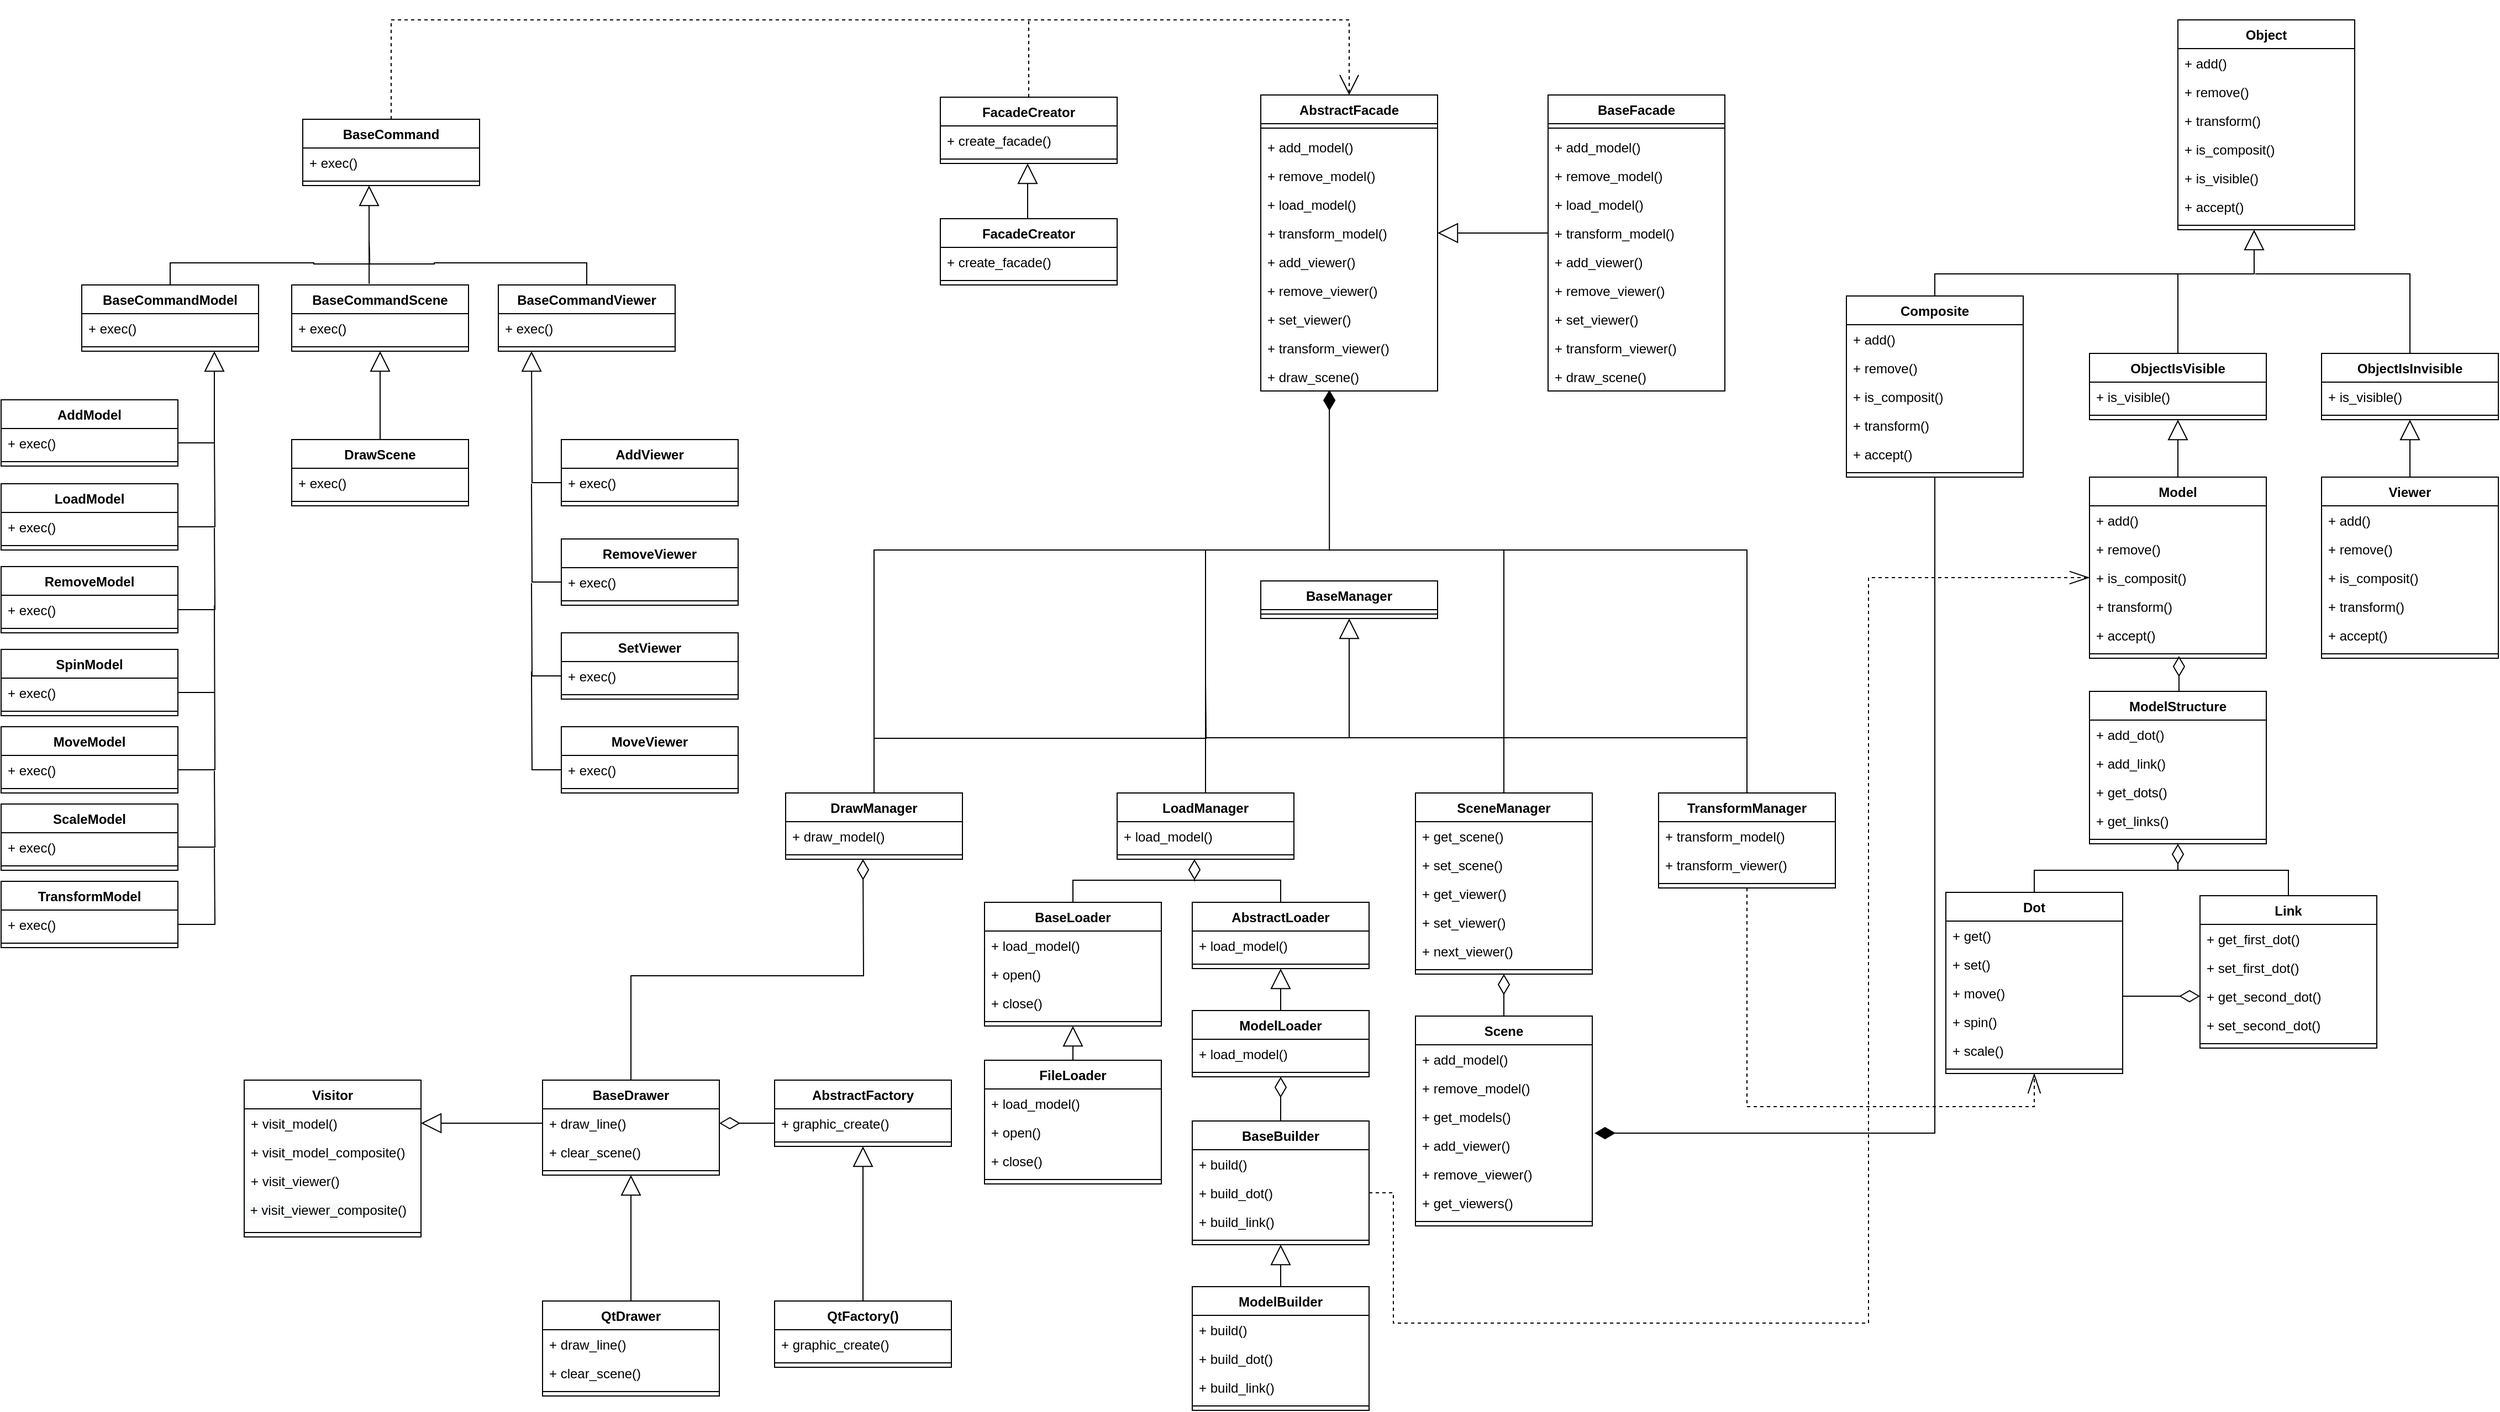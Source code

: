 <mxfile version="14.7.0" type="device"><diagram id="JRhkuWLoB6I5b6fk42a_" name="Page-1"><mxGraphModel dx="1588" dy="876" grid="1" gridSize="10" guides="1" tooltips="1" connect="1" arrows="1" fold="1" page="1" pageScale="1" pageWidth="1920" pageHeight="1200" math="0" shadow="0"><root><mxCell id="0"/><mxCell id="1" parent="0"/><mxCell id="1Xc-4mskJjGIb83OEN6j-1" value="AbstractFacade" style="swimlane;fontStyle=1;align=center;verticalAlign=top;childLayout=stackLayout;horizontal=1;startSize=26;horizontalStack=0;resizeParent=1;resizeParentMax=0;resizeLast=0;collapsible=1;marginBottom=0;fontColor=none;" vertex="1" parent="1"><mxGeometry x="1160" y="108" width="160" height="268" as="geometry"/></mxCell><mxCell id="1Xc-4mskJjGIb83OEN6j-2" value="" style="line;strokeWidth=1;fillColor=none;align=left;verticalAlign=middle;spacingTop=-1;spacingLeft=3;spacingRight=3;rotatable=0;labelPosition=right;points=[];portConstraint=eastwest;" vertex="1" parent="1Xc-4mskJjGIb83OEN6j-1"><mxGeometry y="26" width="160" height="8" as="geometry"/></mxCell><mxCell id="1Xc-4mskJjGIb83OEN6j-3" value="+ add_model()" style="text;strokeColor=none;fillColor=none;align=left;verticalAlign=top;spacingLeft=4;spacingRight=4;overflow=hidden;rotatable=0;points=[[0,0.5],[1,0.5]];portConstraint=eastwest;" vertex="1" parent="1Xc-4mskJjGIb83OEN6j-1"><mxGeometry y="34" width="160" height="26" as="geometry"/></mxCell><mxCell id="1Xc-4mskJjGIb83OEN6j-4" value="+ remove_model()" style="text;strokeColor=none;fillColor=none;align=left;verticalAlign=top;spacingLeft=4;spacingRight=4;overflow=hidden;rotatable=0;points=[[0,0.5],[1,0.5]];portConstraint=eastwest;" vertex="1" parent="1Xc-4mskJjGIb83OEN6j-1"><mxGeometry y="60" width="160" height="26" as="geometry"/></mxCell><mxCell id="1Xc-4mskJjGIb83OEN6j-5" value="+ load_model()" style="text;strokeColor=none;fillColor=none;align=left;verticalAlign=top;spacingLeft=4;spacingRight=4;overflow=hidden;rotatable=0;points=[[0,0.5],[1,0.5]];portConstraint=eastwest;" vertex="1" parent="1Xc-4mskJjGIb83OEN6j-1"><mxGeometry y="86" width="160" height="26" as="geometry"/></mxCell><mxCell id="1Xc-4mskJjGIb83OEN6j-6" value="+ transform_model()" style="text;strokeColor=none;fillColor=none;align=left;verticalAlign=top;spacingLeft=4;spacingRight=4;overflow=hidden;rotatable=0;points=[[0,0.5],[1,0.5]];portConstraint=eastwest;" vertex="1" parent="1Xc-4mskJjGIb83OEN6j-1"><mxGeometry y="112" width="160" height="26" as="geometry"/></mxCell><mxCell id="1Xc-4mskJjGIb83OEN6j-7" value="+ add_viewer()" style="text;strokeColor=none;fillColor=none;align=left;verticalAlign=top;spacingLeft=4;spacingRight=4;overflow=hidden;rotatable=0;points=[[0,0.5],[1,0.5]];portConstraint=eastwest;" vertex="1" parent="1Xc-4mskJjGIb83OEN6j-1"><mxGeometry y="138" width="160" height="26" as="geometry"/></mxCell><mxCell id="1Xc-4mskJjGIb83OEN6j-8" value="+ remove_viewer()" style="text;strokeColor=none;fillColor=none;align=left;verticalAlign=top;spacingLeft=4;spacingRight=4;overflow=hidden;rotatable=0;points=[[0,0.5],[1,0.5]];portConstraint=eastwest;" vertex="1" parent="1Xc-4mskJjGIb83OEN6j-1"><mxGeometry y="164" width="160" height="26" as="geometry"/></mxCell><mxCell id="1Xc-4mskJjGIb83OEN6j-9" value="+ set_viewer()" style="text;strokeColor=none;fillColor=none;align=left;verticalAlign=top;spacingLeft=4;spacingRight=4;overflow=hidden;rotatable=0;points=[[0,0.5],[1,0.5]];portConstraint=eastwest;" vertex="1" parent="1Xc-4mskJjGIb83OEN6j-1"><mxGeometry y="190" width="160" height="26" as="geometry"/></mxCell><mxCell id="1Xc-4mskJjGIb83OEN6j-10" value="+ transform_viewer()" style="text;strokeColor=none;fillColor=none;align=left;verticalAlign=top;spacingLeft=4;spacingRight=4;overflow=hidden;rotatable=0;points=[[0,0.5],[1,0.5]];portConstraint=eastwest;" vertex="1" parent="1Xc-4mskJjGIb83OEN6j-1"><mxGeometry y="216" width="160" height="26" as="geometry"/></mxCell><mxCell id="1Xc-4mskJjGIb83OEN6j-11" value="+ draw_scene()" style="text;strokeColor=none;fillColor=none;align=left;verticalAlign=top;spacingLeft=4;spacingRight=4;overflow=hidden;rotatable=0;points=[[0,0.5],[1,0.5]];portConstraint=eastwest;" vertex="1" parent="1Xc-4mskJjGIb83OEN6j-1"><mxGeometry y="242" width="160" height="26" as="geometry"/></mxCell><mxCell id="1Xc-4mskJjGIb83OEN6j-12" style="edgeStyle=orthogonalEdgeStyle;rounded=0;orthogonalLoop=1;jettySize=auto;html=1;exitX=0.5;exitY=0;exitDx=0;exitDy=0;entryX=0.5;entryY=0;entryDx=0;entryDy=0;endArrow=open;endFill=0;endSize=16;strokeWidth=1;dashed=1;" edge="1" parent="1" source="1Xc-4mskJjGIb83OEN6j-13" target="1Xc-4mskJjGIb83OEN6j-1"><mxGeometry relative="1" as="geometry"><Array as="points"><mxPoint x="373" y="40"/><mxPoint x="1240" y="40"/></Array></mxGeometry></mxCell><mxCell id="1Xc-4mskJjGIb83OEN6j-13" value="BaseCommand" style="swimlane;fontStyle=1;align=center;verticalAlign=top;childLayout=stackLayout;horizontal=1;startSize=26;horizontalStack=0;resizeParent=1;resizeParentMax=0;resizeLast=0;collapsible=1;marginBottom=0;" vertex="1" parent="1"><mxGeometry x="293" y="130" width="160" height="60" as="geometry"/></mxCell><mxCell id="1Xc-4mskJjGIb83OEN6j-14" value="+ exec()" style="text;strokeColor=none;fillColor=none;align=left;verticalAlign=top;spacingLeft=4;spacingRight=4;overflow=hidden;rotatable=0;points=[[0,0.5],[1,0.5]];portConstraint=eastwest;" vertex="1" parent="1Xc-4mskJjGIb83OEN6j-13"><mxGeometry y="26" width="160" height="26" as="geometry"/></mxCell><mxCell id="1Xc-4mskJjGIb83OEN6j-15" value="" style="line;strokeWidth=1;fillColor=none;align=left;verticalAlign=middle;spacingTop=-1;spacingLeft=3;spacingRight=3;rotatable=0;labelPosition=right;points=[];portConstraint=eastwest;" vertex="1" parent="1Xc-4mskJjGIb83OEN6j-13"><mxGeometry y="52" width="160" height="8" as="geometry"/></mxCell><mxCell id="1Xc-4mskJjGIb83OEN6j-16" value="BaseCommandScene" style="swimlane;fontStyle=1;align=center;verticalAlign=top;childLayout=stackLayout;horizontal=1;startSize=26;horizontalStack=0;resizeParent=1;resizeParentMax=0;resizeLast=0;collapsible=1;marginBottom=0;" vertex="1" parent="1"><mxGeometry x="283" y="280" width="160" height="60" as="geometry"/></mxCell><mxCell id="1Xc-4mskJjGIb83OEN6j-17" value="+ exec()" style="text;strokeColor=none;fillColor=none;align=left;verticalAlign=top;spacingLeft=4;spacingRight=4;overflow=hidden;rotatable=0;points=[[0,0.5],[1,0.5]];portConstraint=eastwest;" vertex="1" parent="1Xc-4mskJjGIb83OEN6j-16"><mxGeometry y="26" width="160" height="26" as="geometry"/></mxCell><mxCell id="1Xc-4mskJjGIb83OEN6j-18" value="" style="line;strokeWidth=1;fillColor=none;align=left;verticalAlign=middle;spacingTop=-1;spacingLeft=3;spacingRight=3;rotatable=0;labelPosition=right;points=[];portConstraint=eastwest;" vertex="1" parent="1Xc-4mskJjGIb83OEN6j-16"><mxGeometry y="52" width="160" height="8" as="geometry"/></mxCell><mxCell id="1Xc-4mskJjGIb83OEN6j-19" style="edgeStyle=orthogonalEdgeStyle;rounded=0;orthogonalLoop=1;jettySize=auto;html=1;exitX=0.5;exitY=0;exitDx=0;exitDy=0;endArrow=none;endFill=0;" edge="1" parent="1" source="1Xc-4mskJjGIb83OEN6j-20"><mxGeometry relative="1" as="geometry"><mxPoint x="353" y="240" as="targetPoint"/></mxGeometry></mxCell><mxCell id="1Xc-4mskJjGIb83OEN6j-20" value="BaseCommandViewer" style="swimlane;fontStyle=1;align=center;verticalAlign=top;childLayout=stackLayout;horizontal=1;startSize=26;horizontalStack=0;resizeParent=1;resizeParentMax=0;resizeLast=0;collapsible=1;marginBottom=0;" vertex="1" parent="1"><mxGeometry x="470" y="280" width="160" height="60" as="geometry"/></mxCell><mxCell id="1Xc-4mskJjGIb83OEN6j-21" value="+ exec()" style="text;strokeColor=none;fillColor=none;align=left;verticalAlign=top;spacingLeft=4;spacingRight=4;overflow=hidden;rotatable=0;points=[[0,0.5],[1,0.5]];portConstraint=eastwest;" vertex="1" parent="1Xc-4mskJjGIb83OEN6j-20"><mxGeometry y="26" width="160" height="26" as="geometry"/></mxCell><mxCell id="1Xc-4mskJjGIb83OEN6j-22" value="" style="line;strokeWidth=1;fillColor=none;align=left;verticalAlign=middle;spacingTop=-1;spacingLeft=3;spacingRight=3;rotatable=0;labelPosition=right;points=[];portConstraint=eastwest;" vertex="1" parent="1Xc-4mskJjGIb83OEN6j-20"><mxGeometry y="52" width="160" height="8" as="geometry"/></mxCell><mxCell id="1Xc-4mskJjGIb83OEN6j-23" style="edgeStyle=orthogonalEdgeStyle;rounded=0;orthogonalLoop=1;jettySize=auto;html=1;exitX=0.5;exitY=0;exitDx=0;exitDy=0;endArrow=none;endFill=0;" edge="1" parent="1" source="1Xc-4mskJjGIb83OEN6j-24"><mxGeometry relative="1" as="geometry"><mxPoint x="353" y="240" as="targetPoint"/></mxGeometry></mxCell><mxCell id="1Xc-4mskJjGIb83OEN6j-24" value="BaseCommandModel" style="swimlane;fontStyle=1;align=center;verticalAlign=top;childLayout=stackLayout;horizontal=1;startSize=26;horizontalStack=0;resizeParent=1;resizeParentMax=0;resizeLast=0;collapsible=1;marginBottom=0;" vertex="1" parent="1"><mxGeometry x="93" y="280" width="160" height="60" as="geometry"/></mxCell><mxCell id="1Xc-4mskJjGIb83OEN6j-25" value="+ exec()" style="text;strokeColor=none;fillColor=none;align=left;verticalAlign=top;spacingLeft=4;spacingRight=4;overflow=hidden;rotatable=0;points=[[0,0.5],[1,0.5]];portConstraint=eastwest;" vertex="1" parent="1Xc-4mskJjGIb83OEN6j-24"><mxGeometry y="26" width="160" height="26" as="geometry"/></mxCell><mxCell id="1Xc-4mskJjGIb83OEN6j-26" value="" style="line;strokeWidth=1;fillColor=none;align=left;verticalAlign=middle;spacingTop=-1;spacingLeft=3;spacingRight=3;rotatable=0;labelPosition=right;points=[];portConstraint=eastwest;" vertex="1" parent="1Xc-4mskJjGIb83OEN6j-24"><mxGeometry y="52" width="160" height="8" as="geometry"/></mxCell><mxCell id="1Xc-4mskJjGIb83OEN6j-27" value="Extends" style="endArrow=block;endSize=16;endFill=0;html=1;noLabel=1;fontColor=none;exitX=0.438;exitY=-0.017;exitDx=0;exitDy=0;exitPerimeter=0;" edge="1" parent="1" source="1Xc-4mskJjGIb83OEN6j-16"><mxGeometry width="160" relative="1" as="geometry"><mxPoint x="593" y="230" as="sourcePoint"/><mxPoint x="353" y="190" as="targetPoint"/><Array as="points"/></mxGeometry></mxCell><mxCell id="1Xc-4mskJjGIb83OEN6j-28" style="edgeStyle=orthogonalEdgeStyle;rounded=0;orthogonalLoop=1;jettySize=auto;html=1;exitX=0.5;exitY=0;exitDx=0;exitDy=0;entryX=0.5;entryY=1;entryDx=0;entryDy=0;endArrow=block;endFill=0;strokeWidth=1;endSize=16;" edge="1" parent="1" source="1Xc-4mskJjGIb83OEN6j-29" target="1Xc-4mskJjGIb83OEN6j-16"><mxGeometry relative="1" as="geometry"/></mxCell><mxCell id="1Xc-4mskJjGIb83OEN6j-29" value="DrawScene" style="swimlane;fontStyle=1;align=center;verticalAlign=top;childLayout=stackLayout;horizontal=1;startSize=26;horizontalStack=0;resizeParent=1;resizeParentMax=0;resizeLast=0;collapsible=1;marginBottom=0;" vertex="1" parent="1"><mxGeometry x="283" y="420" width="160" height="60" as="geometry"/></mxCell><mxCell id="1Xc-4mskJjGIb83OEN6j-30" value="+ exec()" style="text;strokeColor=none;fillColor=none;align=left;verticalAlign=top;spacingLeft=4;spacingRight=4;overflow=hidden;rotatable=0;points=[[0,0.5],[1,0.5]];portConstraint=eastwest;" vertex="1" parent="1Xc-4mskJjGIb83OEN6j-29"><mxGeometry y="26" width="160" height="26" as="geometry"/></mxCell><mxCell id="1Xc-4mskJjGIb83OEN6j-31" value="" style="line;strokeWidth=1;fillColor=none;align=left;verticalAlign=middle;spacingTop=-1;spacingLeft=3;spacingRight=3;rotatable=0;labelPosition=right;points=[];portConstraint=eastwest;" vertex="1" parent="1Xc-4mskJjGIb83OEN6j-29"><mxGeometry y="52" width="160" height="8" as="geometry"/></mxCell><mxCell id="1Xc-4mskJjGIb83OEN6j-32" value="AddViewer" style="swimlane;fontStyle=1;align=center;verticalAlign=top;childLayout=stackLayout;horizontal=1;startSize=26;horizontalStack=0;resizeParent=1;resizeParentMax=0;resizeLast=0;collapsible=1;marginBottom=0;" vertex="1" parent="1"><mxGeometry x="527" y="420" width="160" height="60" as="geometry"/></mxCell><mxCell id="1Xc-4mskJjGIb83OEN6j-33" value="+ exec()" style="text;strokeColor=none;fillColor=none;align=left;verticalAlign=top;spacingLeft=4;spacingRight=4;overflow=hidden;rotatable=0;points=[[0,0.5],[1,0.5]];portConstraint=eastwest;" vertex="1" parent="1Xc-4mskJjGIb83OEN6j-32"><mxGeometry y="26" width="160" height="26" as="geometry"/></mxCell><mxCell id="1Xc-4mskJjGIb83OEN6j-34" value="" style="line;strokeWidth=1;fillColor=none;align=left;verticalAlign=middle;spacingTop=-1;spacingLeft=3;spacingRight=3;rotatable=0;labelPosition=right;points=[];portConstraint=eastwest;" vertex="1" parent="1Xc-4mskJjGIb83OEN6j-32"><mxGeometry y="52" width="160" height="8" as="geometry"/></mxCell><mxCell id="1Xc-4mskJjGIb83OEN6j-35" value="RemoveViewer" style="swimlane;fontStyle=1;align=center;verticalAlign=top;childLayout=stackLayout;horizontal=1;startSize=26;horizontalStack=0;resizeParent=1;resizeParentMax=0;resizeLast=0;collapsible=1;marginBottom=0;" vertex="1" parent="1"><mxGeometry x="527" y="510" width="160" height="60" as="geometry"/></mxCell><mxCell id="1Xc-4mskJjGIb83OEN6j-36" value="+ exec()" style="text;strokeColor=none;fillColor=none;align=left;verticalAlign=top;spacingLeft=4;spacingRight=4;overflow=hidden;rotatable=0;points=[[0,0.5],[1,0.5]];portConstraint=eastwest;" vertex="1" parent="1Xc-4mskJjGIb83OEN6j-35"><mxGeometry y="26" width="160" height="26" as="geometry"/></mxCell><mxCell id="1Xc-4mskJjGIb83OEN6j-37" value="" style="line;strokeWidth=1;fillColor=none;align=left;verticalAlign=middle;spacingTop=-1;spacingLeft=3;spacingRight=3;rotatable=0;labelPosition=right;points=[];portConstraint=eastwest;" vertex="1" parent="1Xc-4mskJjGIb83OEN6j-35"><mxGeometry y="52" width="160" height="8" as="geometry"/></mxCell><mxCell id="1Xc-4mskJjGIb83OEN6j-38" value="SetViewer" style="swimlane;fontStyle=1;align=center;verticalAlign=top;childLayout=stackLayout;horizontal=1;startSize=26;horizontalStack=0;resizeParent=1;resizeParentMax=0;resizeLast=0;collapsible=1;marginBottom=0;" vertex="1" parent="1"><mxGeometry x="527" y="595" width="160" height="60" as="geometry"/></mxCell><mxCell id="1Xc-4mskJjGIb83OEN6j-39" value="+ exec()" style="text;strokeColor=none;fillColor=none;align=left;verticalAlign=top;spacingLeft=4;spacingRight=4;overflow=hidden;rotatable=0;points=[[0,0.5],[1,0.5]];portConstraint=eastwest;" vertex="1" parent="1Xc-4mskJjGIb83OEN6j-38"><mxGeometry y="26" width="160" height="26" as="geometry"/></mxCell><mxCell id="1Xc-4mskJjGIb83OEN6j-40" value="" style="line;strokeWidth=1;fillColor=none;align=left;verticalAlign=middle;spacingTop=-1;spacingLeft=3;spacingRight=3;rotatable=0;labelPosition=right;points=[];portConstraint=eastwest;" vertex="1" parent="1Xc-4mskJjGIb83OEN6j-38"><mxGeometry y="52" width="160" height="8" as="geometry"/></mxCell><mxCell id="1Xc-4mskJjGIb83OEN6j-41" style="edgeStyle=orthogonalEdgeStyle;rounded=0;orthogonalLoop=1;jettySize=auto;html=1;exitX=0;exitY=0.5;exitDx=0;exitDy=0;endArrow=block;endFill=0;endSize=16;strokeWidth=1;" edge="1" parent="1" source="1Xc-4mskJjGIb83OEN6j-33"><mxGeometry relative="1" as="geometry"><mxPoint x="500" y="340" as="targetPoint"/></mxGeometry></mxCell><mxCell id="1Xc-4mskJjGIb83OEN6j-42" style="edgeStyle=orthogonalEdgeStyle;rounded=0;orthogonalLoop=1;jettySize=auto;html=1;exitX=0;exitY=0.5;exitDx=0;exitDy=0;endArrow=none;endFill=0;endSize=16;strokeWidth=1;" edge="1" parent="1" source="1Xc-4mskJjGIb83OEN6j-36"><mxGeometry relative="1" as="geometry"><mxPoint x="500" y="460" as="targetPoint"/></mxGeometry></mxCell><mxCell id="1Xc-4mskJjGIb83OEN6j-43" style="edgeStyle=orthogonalEdgeStyle;rounded=0;orthogonalLoop=1;jettySize=auto;html=1;exitX=0;exitY=0.5;exitDx=0;exitDy=0;endArrow=none;endFill=0;endSize=16;strokeWidth=1;" edge="1" parent="1" source="1Xc-4mskJjGIb83OEN6j-39"><mxGeometry relative="1" as="geometry"><mxPoint x="500" y="550" as="targetPoint"/></mxGeometry></mxCell><mxCell id="1Xc-4mskJjGIb83OEN6j-44" value="AddModel" style="swimlane;fontStyle=1;align=center;verticalAlign=top;childLayout=stackLayout;horizontal=1;startSize=26;horizontalStack=0;resizeParent=1;resizeParentMax=0;resizeLast=0;collapsible=1;marginBottom=0;" vertex="1" parent="1"><mxGeometry x="20" y="384" width="160" height="60" as="geometry"/></mxCell><mxCell id="1Xc-4mskJjGIb83OEN6j-45" value="+ exec()" style="text;strokeColor=none;fillColor=none;align=left;verticalAlign=top;spacingLeft=4;spacingRight=4;overflow=hidden;rotatable=0;points=[[0,0.5],[1,0.5]];portConstraint=eastwest;" vertex="1" parent="1Xc-4mskJjGIb83OEN6j-44"><mxGeometry y="26" width="160" height="26" as="geometry"/></mxCell><mxCell id="1Xc-4mskJjGIb83OEN6j-46" value="" style="line;strokeWidth=1;fillColor=none;align=left;verticalAlign=middle;spacingTop=-1;spacingLeft=3;spacingRight=3;rotatable=0;labelPosition=right;points=[];portConstraint=eastwest;" vertex="1" parent="1Xc-4mskJjGIb83OEN6j-44"><mxGeometry y="52" width="160" height="8" as="geometry"/></mxCell><mxCell id="1Xc-4mskJjGIb83OEN6j-47" value="LoadModel" style="swimlane;fontStyle=1;align=center;verticalAlign=top;childLayout=stackLayout;horizontal=1;startSize=26;horizontalStack=0;resizeParent=1;resizeParentMax=0;resizeLast=0;collapsible=1;marginBottom=0;" vertex="1" parent="1"><mxGeometry x="20" y="460" width="160" height="60" as="geometry"/></mxCell><mxCell id="1Xc-4mskJjGIb83OEN6j-48" value="+ exec()" style="text;strokeColor=none;fillColor=none;align=left;verticalAlign=top;spacingLeft=4;spacingRight=4;overflow=hidden;rotatable=0;points=[[0,0.5],[1,0.5]];portConstraint=eastwest;" vertex="1" parent="1Xc-4mskJjGIb83OEN6j-47"><mxGeometry y="26" width="160" height="26" as="geometry"/></mxCell><mxCell id="1Xc-4mskJjGIb83OEN6j-49" value="" style="line;strokeWidth=1;fillColor=none;align=left;verticalAlign=middle;spacingTop=-1;spacingLeft=3;spacingRight=3;rotatable=0;labelPosition=right;points=[];portConstraint=eastwest;" vertex="1" parent="1Xc-4mskJjGIb83OEN6j-47"><mxGeometry y="52" width="160" height="8" as="geometry"/></mxCell><mxCell id="1Xc-4mskJjGIb83OEN6j-50" value="RemoveModel" style="swimlane;fontStyle=1;align=center;verticalAlign=top;childLayout=stackLayout;horizontal=1;startSize=26;horizontalStack=0;resizeParent=1;resizeParentMax=0;resizeLast=0;collapsible=1;marginBottom=0;" vertex="1" parent="1"><mxGeometry x="20" y="535" width="160" height="60" as="geometry"/></mxCell><mxCell id="1Xc-4mskJjGIb83OEN6j-51" value="+ exec()" style="text;strokeColor=none;fillColor=none;align=left;verticalAlign=top;spacingLeft=4;spacingRight=4;overflow=hidden;rotatable=0;points=[[0,0.5],[1,0.5]];portConstraint=eastwest;" vertex="1" parent="1Xc-4mskJjGIb83OEN6j-50"><mxGeometry y="26" width="160" height="26" as="geometry"/></mxCell><mxCell id="1Xc-4mskJjGIb83OEN6j-52" value="" style="line;strokeWidth=1;fillColor=none;align=left;verticalAlign=middle;spacingTop=-1;spacingLeft=3;spacingRight=3;rotatable=0;labelPosition=right;points=[];portConstraint=eastwest;" vertex="1" parent="1Xc-4mskJjGIb83OEN6j-50"><mxGeometry y="52" width="160" height="8" as="geometry"/></mxCell><mxCell id="1Xc-4mskJjGIb83OEN6j-53" style="edgeStyle=orthogonalEdgeStyle;rounded=0;orthogonalLoop=1;jettySize=auto;html=1;exitX=1;exitY=0.5;exitDx=0;exitDy=0;entryX=0.75;entryY=1;entryDx=0;entryDy=0;endArrow=block;endFill=0;endSize=16;strokeWidth=1;" edge="1" parent="1" source="1Xc-4mskJjGIb83OEN6j-45" target="1Xc-4mskJjGIb83OEN6j-24"><mxGeometry relative="1" as="geometry"/></mxCell><mxCell id="1Xc-4mskJjGIb83OEN6j-54" style="edgeStyle=orthogonalEdgeStyle;rounded=0;orthogonalLoop=1;jettySize=auto;html=1;exitX=1;exitY=0.5;exitDx=0;exitDy=0;endArrow=none;endFill=0;endSize=16;strokeWidth=1;" edge="1" parent="1" source="1Xc-4mskJjGIb83OEN6j-48"><mxGeometry relative="1" as="geometry"><mxPoint x="213" y="420" as="targetPoint"/></mxGeometry></mxCell><mxCell id="1Xc-4mskJjGIb83OEN6j-55" style="edgeStyle=orthogonalEdgeStyle;rounded=0;orthogonalLoop=1;jettySize=auto;html=1;exitX=1;exitY=0.5;exitDx=0;exitDy=0;endArrow=none;endFill=0;endSize=16;strokeWidth=1;" edge="1" parent="1" source="1Xc-4mskJjGIb83OEN6j-51"><mxGeometry relative="1" as="geometry"><mxPoint x="213" y="500" as="targetPoint"/></mxGeometry></mxCell><mxCell id="1Xc-4mskJjGIb83OEN6j-56" value="SpinModel" style="swimlane;fontStyle=1;align=center;verticalAlign=top;childLayout=stackLayout;horizontal=1;startSize=26;horizontalStack=0;resizeParent=1;resizeParentMax=0;resizeLast=0;collapsible=1;marginBottom=0;" vertex="1" parent="1"><mxGeometry x="20" y="610" width="160" height="60" as="geometry"/></mxCell><mxCell id="1Xc-4mskJjGIb83OEN6j-57" value="+ exec()" style="text;strokeColor=none;fillColor=none;align=left;verticalAlign=top;spacingLeft=4;spacingRight=4;overflow=hidden;rotatable=0;points=[[0,0.5],[1,0.5]];portConstraint=eastwest;" vertex="1" parent="1Xc-4mskJjGIb83OEN6j-56"><mxGeometry y="26" width="160" height="26" as="geometry"/></mxCell><mxCell id="1Xc-4mskJjGIb83OEN6j-58" value="" style="line;strokeWidth=1;fillColor=none;align=left;verticalAlign=middle;spacingTop=-1;spacingLeft=3;spacingRight=3;rotatable=0;labelPosition=right;points=[];portConstraint=eastwest;" vertex="1" parent="1Xc-4mskJjGIb83OEN6j-56"><mxGeometry y="52" width="160" height="8" as="geometry"/></mxCell><mxCell id="1Xc-4mskJjGIb83OEN6j-59" value="MoveModel" style="swimlane;fontStyle=1;align=center;verticalAlign=top;childLayout=stackLayout;horizontal=1;startSize=26;horizontalStack=0;resizeParent=1;resizeParentMax=0;resizeLast=0;collapsible=1;marginBottom=0;" vertex="1" parent="1"><mxGeometry x="20" y="680" width="160" height="60" as="geometry"/></mxCell><mxCell id="1Xc-4mskJjGIb83OEN6j-60" value="+ exec()" style="text;strokeColor=none;fillColor=none;align=left;verticalAlign=top;spacingLeft=4;spacingRight=4;overflow=hidden;rotatable=0;points=[[0,0.5],[1,0.5]];portConstraint=eastwest;" vertex="1" parent="1Xc-4mskJjGIb83OEN6j-59"><mxGeometry y="26" width="160" height="26" as="geometry"/></mxCell><mxCell id="1Xc-4mskJjGIb83OEN6j-61" value="" style="line;strokeWidth=1;fillColor=none;align=left;verticalAlign=middle;spacingTop=-1;spacingLeft=3;spacingRight=3;rotatable=0;labelPosition=right;points=[];portConstraint=eastwest;" vertex="1" parent="1Xc-4mskJjGIb83OEN6j-59"><mxGeometry y="52" width="160" height="8" as="geometry"/></mxCell><mxCell id="1Xc-4mskJjGIb83OEN6j-62" value="ScaleModel" style="swimlane;fontStyle=1;align=center;verticalAlign=top;childLayout=stackLayout;horizontal=1;startSize=26;horizontalStack=0;resizeParent=1;resizeParentMax=0;resizeLast=0;collapsible=1;marginBottom=0;" vertex="1" parent="1"><mxGeometry x="20" y="750" width="160" height="60" as="geometry"/></mxCell><mxCell id="1Xc-4mskJjGIb83OEN6j-63" value="+ exec()" style="text;strokeColor=none;fillColor=none;align=left;verticalAlign=top;spacingLeft=4;spacingRight=4;overflow=hidden;rotatable=0;points=[[0,0.5],[1,0.5]];portConstraint=eastwest;" vertex="1" parent="1Xc-4mskJjGIb83OEN6j-62"><mxGeometry y="26" width="160" height="26" as="geometry"/></mxCell><mxCell id="1Xc-4mskJjGIb83OEN6j-64" value="" style="line;strokeWidth=1;fillColor=none;align=left;verticalAlign=middle;spacingTop=-1;spacingLeft=3;spacingRight=3;rotatable=0;labelPosition=right;points=[];portConstraint=eastwest;" vertex="1" parent="1Xc-4mskJjGIb83OEN6j-62"><mxGeometry y="52" width="160" height="8" as="geometry"/></mxCell><mxCell id="1Xc-4mskJjGIb83OEN6j-65" style="edgeStyle=orthogonalEdgeStyle;rounded=0;orthogonalLoop=1;jettySize=auto;html=1;exitX=1;exitY=0.5;exitDx=0;exitDy=0;endArrow=none;endFill=0;endSize=16;strokeWidth=1;" edge="1" parent="1" source="1Xc-4mskJjGIb83OEN6j-60"><mxGeometry relative="1" as="geometry"><mxPoint x="213" y="570" as="targetPoint"/></mxGeometry></mxCell><mxCell id="1Xc-4mskJjGIb83OEN6j-66" style="edgeStyle=orthogonalEdgeStyle;rounded=0;orthogonalLoop=1;jettySize=auto;html=1;exitX=1;exitY=0.5;exitDx=0;exitDy=0;endArrow=none;endFill=0;endSize=16;strokeWidth=1;" edge="1" parent="1" source="1Xc-4mskJjGIb83OEN6j-63"><mxGeometry relative="1" as="geometry"><mxPoint x="213" y="720" as="targetPoint"/></mxGeometry></mxCell><mxCell id="1Xc-4mskJjGIb83OEN6j-67" style="edgeStyle=orthogonalEdgeStyle;rounded=0;orthogonalLoop=1;jettySize=auto;html=1;exitX=1;exitY=0.5;exitDx=0;exitDy=0;endArrow=none;endFill=0;endSize=16;strokeWidth=1;" edge="1" parent="1" source="1Xc-4mskJjGIb83OEN6j-57"><mxGeometry relative="1" as="geometry"><mxPoint x="213" y="649" as="targetPoint"/></mxGeometry></mxCell><mxCell id="1Xc-4mskJjGIb83OEN6j-68" value="TransformModel" style="swimlane;fontStyle=1;align=center;verticalAlign=top;childLayout=stackLayout;horizontal=1;startSize=26;horizontalStack=0;resizeParent=1;resizeParentMax=0;resizeLast=0;collapsible=1;marginBottom=0;" vertex="1" parent="1"><mxGeometry x="20" y="820" width="160" height="60" as="geometry"/></mxCell><mxCell id="1Xc-4mskJjGIb83OEN6j-69" value="+ exec()" style="text;strokeColor=none;fillColor=none;align=left;verticalAlign=top;spacingLeft=4;spacingRight=4;overflow=hidden;rotatable=0;points=[[0,0.5],[1,0.5]];portConstraint=eastwest;" vertex="1" parent="1Xc-4mskJjGIb83OEN6j-68"><mxGeometry y="26" width="160" height="26" as="geometry"/></mxCell><mxCell id="1Xc-4mskJjGIb83OEN6j-70" value="" style="line;strokeWidth=1;fillColor=none;align=left;verticalAlign=middle;spacingTop=-1;spacingLeft=3;spacingRight=3;rotatable=0;labelPosition=right;points=[];portConstraint=eastwest;" vertex="1" parent="1Xc-4mskJjGIb83OEN6j-68"><mxGeometry y="52" width="160" height="8" as="geometry"/></mxCell><mxCell id="1Xc-4mskJjGIb83OEN6j-71" style="edgeStyle=orthogonalEdgeStyle;rounded=0;orthogonalLoop=1;jettySize=auto;html=1;exitX=1;exitY=0.5;exitDx=0;exitDy=0;endArrow=none;endFill=0;endSize=16;strokeWidth=1;" edge="1" parent="1" source="1Xc-4mskJjGIb83OEN6j-69"><mxGeometry relative="1" as="geometry"><mxPoint x="213" y="790" as="targetPoint"/></mxGeometry></mxCell><mxCell id="1Xc-4mskJjGIb83OEN6j-72" value="Object" style="swimlane;fontStyle=1;align=center;verticalAlign=top;childLayout=stackLayout;horizontal=1;startSize=26;horizontalStack=0;resizeParent=1;resizeParentMax=0;resizeLast=0;collapsible=1;marginBottom=0;fontColor=none;" vertex="1" parent="1"><mxGeometry x="1990" y="40" width="160" height="190" as="geometry"/></mxCell><mxCell id="1Xc-4mskJjGIb83OEN6j-73" value="+ add()" style="text;strokeColor=none;fillColor=none;align=left;verticalAlign=top;spacingLeft=4;spacingRight=4;overflow=hidden;rotatable=0;points=[[0,0.5],[1,0.5]];portConstraint=eastwest;" vertex="1" parent="1Xc-4mskJjGIb83OEN6j-72"><mxGeometry y="26" width="160" height="26" as="geometry"/></mxCell><mxCell id="1Xc-4mskJjGIb83OEN6j-74" value="+ remove()" style="text;strokeColor=none;fillColor=none;align=left;verticalAlign=top;spacingLeft=4;spacingRight=4;overflow=hidden;rotatable=0;points=[[0,0.5],[1,0.5]];portConstraint=eastwest;" vertex="1" parent="1Xc-4mskJjGIb83OEN6j-72"><mxGeometry y="52" width="160" height="26" as="geometry"/></mxCell><mxCell id="1Xc-4mskJjGIb83OEN6j-75" value="+ transform()" style="text;strokeColor=none;fillColor=none;align=left;verticalAlign=top;spacingLeft=4;spacingRight=4;overflow=hidden;rotatable=0;points=[[0,0.5],[1,0.5]];portConstraint=eastwest;" vertex="1" parent="1Xc-4mskJjGIb83OEN6j-72"><mxGeometry y="78" width="160" height="26" as="geometry"/></mxCell><mxCell id="1Xc-4mskJjGIb83OEN6j-76" value="+ is_composit()" style="text;strokeColor=none;fillColor=none;align=left;verticalAlign=top;spacingLeft=4;spacingRight=4;overflow=hidden;rotatable=0;points=[[0,0.5],[1,0.5]];portConstraint=eastwest;" vertex="1" parent="1Xc-4mskJjGIb83OEN6j-72"><mxGeometry y="104" width="160" height="26" as="geometry"/></mxCell><mxCell id="1Xc-4mskJjGIb83OEN6j-77" value="+ is_visible()" style="text;strokeColor=none;fillColor=none;align=left;verticalAlign=top;spacingLeft=4;spacingRight=4;overflow=hidden;rotatable=0;points=[[0,0.5],[1,0.5]];portConstraint=eastwest;" vertex="1" parent="1Xc-4mskJjGIb83OEN6j-72"><mxGeometry y="130" width="160" height="26" as="geometry"/></mxCell><mxCell id="1Xc-4mskJjGIb83OEN6j-78" value="+ accept()" style="text;strokeColor=none;fillColor=none;align=left;verticalAlign=top;spacingLeft=4;spacingRight=4;overflow=hidden;rotatable=0;points=[[0,0.5],[1,0.5]];portConstraint=eastwest;" vertex="1" parent="1Xc-4mskJjGIb83OEN6j-72"><mxGeometry y="156" width="160" height="26" as="geometry"/></mxCell><mxCell id="1Xc-4mskJjGIb83OEN6j-79" value="" style="line;strokeWidth=1;fillColor=none;align=left;verticalAlign=middle;spacingTop=-1;spacingLeft=3;spacingRight=3;rotatable=0;labelPosition=right;points=[];portConstraint=eastwest;" vertex="1" parent="1Xc-4mskJjGIb83OEN6j-72"><mxGeometry y="182" width="160" height="8" as="geometry"/></mxCell><mxCell id="1Xc-4mskJjGIb83OEN6j-80" style="edgeStyle=orthogonalEdgeStyle;rounded=0;orthogonalLoop=1;jettySize=auto;html=1;exitX=0.5;exitY=0;exitDx=0;exitDy=0;endArrow=block;endFill=0;endSize=16;strokeWidth=1;entryX=0.431;entryY=1;entryDx=0;entryDy=0;entryPerimeter=0;" edge="1" parent="1" source="1Xc-4mskJjGIb83OEN6j-82" target="1Xc-4mskJjGIb83OEN6j-79"><mxGeometry relative="1" as="geometry"><mxPoint x="2060" y="240" as="targetPoint"/><Array as="points"><mxPoint x="1770" y="270"/><mxPoint x="2059" y="270"/></Array></mxGeometry></mxCell><mxCell id="1Xc-4mskJjGIb83OEN6j-81" style="edgeStyle=orthogonalEdgeStyle;rounded=0;orthogonalLoop=1;jettySize=auto;html=1;exitX=0.5;exitY=1;exitDx=0;exitDy=0;entryX=1.013;entryY=0.077;entryDx=0;entryDy=0;entryPerimeter=0;endArrow=diamondThin;endFill=1;endSize=16;strokeWidth=1;" edge="1" parent="1" source="1Xc-4mskJjGIb83OEN6j-82" target="1Xc-4mskJjGIb83OEN6j-149"><mxGeometry relative="1" as="geometry"/></mxCell><mxCell id="1Xc-4mskJjGIb83OEN6j-82" value="Composite" style="swimlane;fontStyle=1;align=center;verticalAlign=top;childLayout=stackLayout;horizontal=1;startSize=26;horizontalStack=0;resizeParent=1;resizeParentMax=0;resizeLast=0;collapsible=1;marginBottom=0;fontColor=none;" vertex="1" parent="1"><mxGeometry x="1690" y="290" width="160" height="164" as="geometry"/></mxCell><mxCell id="1Xc-4mskJjGIb83OEN6j-83" value="+ add()" style="text;strokeColor=none;fillColor=none;align=left;verticalAlign=top;spacingLeft=4;spacingRight=4;overflow=hidden;rotatable=0;points=[[0,0.5],[1,0.5]];portConstraint=eastwest;" vertex="1" parent="1Xc-4mskJjGIb83OEN6j-82"><mxGeometry y="26" width="160" height="26" as="geometry"/></mxCell><mxCell id="1Xc-4mskJjGIb83OEN6j-84" value="+ remove()" style="text;strokeColor=none;fillColor=none;align=left;verticalAlign=top;spacingLeft=4;spacingRight=4;overflow=hidden;rotatable=0;points=[[0,0.5],[1,0.5]];portConstraint=eastwest;" vertex="1" parent="1Xc-4mskJjGIb83OEN6j-82"><mxGeometry y="52" width="160" height="26" as="geometry"/></mxCell><mxCell id="1Xc-4mskJjGIb83OEN6j-85" value="+ is_composit()" style="text;strokeColor=none;fillColor=none;align=left;verticalAlign=top;spacingLeft=4;spacingRight=4;overflow=hidden;rotatable=0;points=[[0,0.5],[1,0.5]];portConstraint=eastwest;" vertex="1" parent="1Xc-4mskJjGIb83OEN6j-82"><mxGeometry y="78" width="160" height="26" as="geometry"/></mxCell><mxCell id="1Xc-4mskJjGIb83OEN6j-86" value="+ transform()" style="text;strokeColor=none;fillColor=none;align=left;verticalAlign=top;spacingLeft=4;spacingRight=4;overflow=hidden;rotatable=0;points=[[0,0.5],[1,0.5]];portConstraint=eastwest;" vertex="1" parent="1Xc-4mskJjGIb83OEN6j-82"><mxGeometry y="104" width="160" height="26" as="geometry"/></mxCell><mxCell id="1Xc-4mskJjGIb83OEN6j-87" value="+ accept()" style="text;strokeColor=none;fillColor=none;align=left;verticalAlign=top;spacingLeft=4;spacingRight=4;overflow=hidden;rotatable=0;points=[[0,0.5],[1,0.5]];portConstraint=eastwest;" vertex="1" parent="1Xc-4mskJjGIb83OEN6j-82"><mxGeometry y="130" width="160" height="26" as="geometry"/></mxCell><mxCell id="1Xc-4mskJjGIb83OEN6j-88" value="" style="line;strokeWidth=1;fillColor=none;align=left;verticalAlign=middle;spacingTop=-1;spacingLeft=3;spacingRight=3;rotatable=0;labelPosition=right;points=[];portConstraint=eastwest;" vertex="1" parent="1Xc-4mskJjGIb83OEN6j-82"><mxGeometry y="156" width="160" height="8" as="geometry"/></mxCell><mxCell id="1Xc-4mskJjGIb83OEN6j-89" style="edgeStyle=orthogonalEdgeStyle;rounded=0;orthogonalLoop=1;jettySize=auto;html=1;exitX=0.5;exitY=0;exitDx=0;exitDy=0;endArrow=none;endFill=0;endSize=16;strokeWidth=1;" edge="1" parent="1" source="1Xc-4mskJjGIb83OEN6j-90"><mxGeometry relative="1" as="geometry"><mxPoint x="1990" y="270" as="targetPoint"/></mxGeometry></mxCell><mxCell id="1Xc-4mskJjGIb83OEN6j-90" value="ObjectIsVisible" style="swimlane;fontStyle=1;align=center;verticalAlign=top;childLayout=stackLayout;horizontal=1;startSize=26;horizontalStack=0;resizeParent=1;resizeParentMax=0;resizeLast=0;collapsible=1;marginBottom=0;fontColor=none;" vertex="1" parent="1"><mxGeometry x="1910" y="342" width="160" height="60" as="geometry"/></mxCell><mxCell id="1Xc-4mskJjGIb83OEN6j-91" value="+ is_visible()" style="text;strokeColor=none;fillColor=none;align=left;verticalAlign=top;spacingLeft=4;spacingRight=4;overflow=hidden;rotatable=0;points=[[0,0.5],[1,0.5]];portConstraint=eastwest;" vertex="1" parent="1Xc-4mskJjGIb83OEN6j-90"><mxGeometry y="26" width="160" height="26" as="geometry"/></mxCell><mxCell id="1Xc-4mskJjGIb83OEN6j-92" value="" style="line;strokeWidth=1;fillColor=none;align=left;verticalAlign=middle;spacingTop=-1;spacingLeft=3;spacingRight=3;rotatable=0;labelPosition=right;points=[];portConstraint=eastwest;" vertex="1" parent="1Xc-4mskJjGIb83OEN6j-90"><mxGeometry y="52" width="160" height="8" as="geometry"/></mxCell><mxCell id="1Xc-4mskJjGIb83OEN6j-93" style="edgeStyle=orthogonalEdgeStyle;rounded=0;orthogonalLoop=1;jettySize=auto;html=1;exitX=0.5;exitY=0;exitDx=0;exitDy=0;endArrow=none;endFill=0;endSize=16;strokeWidth=1;" edge="1" parent="1" source="1Xc-4mskJjGIb83OEN6j-94"><mxGeometry relative="1" as="geometry"><mxPoint x="2060" y="270" as="targetPoint"/><Array as="points"><mxPoint x="2200" y="270"/></Array></mxGeometry></mxCell><mxCell id="1Xc-4mskJjGIb83OEN6j-94" value="ObjectIsInvisible" style="swimlane;fontStyle=1;align=center;verticalAlign=top;childLayout=stackLayout;horizontal=1;startSize=26;horizontalStack=0;resizeParent=1;resizeParentMax=0;resizeLast=0;collapsible=1;marginBottom=0;fontColor=none;" vertex="1" parent="1"><mxGeometry x="2120" y="342" width="160" height="60" as="geometry"/></mxCell><mxCell id="1Xc-4mskJjGIb83OEN6j-95" value="+ is_visible()" style="text;strokeColor=none;fillColor=none;align=left;verticalAlign=top;spacingLeft=4;spacingRight=4;overflow=hidden;rotatable=0;points=[[0,0.5],[1,0.5]];portConstraint=eastwest;" vertex="1" parent="1Xc-4mskJjGIb83OEN6j-94"><mxGeometry y="26" width="160" height="26" as="geometry"/></mxCell><mxCell id="1Xc-4mskJjGIb83OEN6j-96" value="" style="line;strokeWidth=1;fillColor=none;align=left;verticalAlign=middle;spacingTop=-1;spacingLeft=3;spacingRight=3;rotatable=0;labelPosition=right;points=[];portConstraint=eastwest;" vertex="1" parent="1Xc-4mskJjGIb83OEN6j-94"><mxGeometry y="52" width="160" height="8" as="geometry"/></mxCell><mxCell id="1Xc-4mskJjGIb83OEN6j-97" style="edgeStyle=orthogonalEdgeStyle;rounded=0;orthogonalLoop=1;jettySize=auto;html=1;exitX=0.5;exitY=0;exitDx=0;exitDy=0;endArrow=block;endFill=0;endSize=16;strokeWidth=1;entryX=0.5;entryY=1;entryDx=0;entryDy=0;entryPerimeter=0;" edge="1" parent="1" source="1Xc-4mskJjGIb83OEN6j-98" target="1Xc-4mskJjGIb83OEN6j-92"><mxGeometry relative="1" as="geometry"><mxPoint x="1990" y="410" as="targetPoint"/></mxGeometry></mxCell><mxCell id="1Xc-4mskJjGIb83OEN6j-98" value="Model" style="swimlane;fontStyle=1;align=center;verticalAlign=top;childLayout=stackLayout;horizontal=1;startSize=26;horizontalStack=0;resizeParent=1;resizeParentMax=0;resizeLast=0;collapsible=1;marginBottom=0;fontColor=none;" vertex="1" parent="1"><mxGeometry x="1910" y="454" width="160" height="164" as="geometry"/></mxCell><mxCell id="1Xc-4mskJjGIb83OEN6j-99" value="+ add()" style="text;strokeColor=none;fillColor=none;align=left;verticalAlign=top;spacingLeft=4;spacingRight=4;overflow=hidden;rotatable=0;points=[[0,0.5],[1,0.5]];portConstraint=eastwest;" vertex="1" parent="1Xc-4mskJjGIb83OEN6j-98"><mxGeometry y="26" width="160" height="26" as="geometry"/></mxCell><mxCell id="1Xc-4mskJjGIb83OEN6j-100" value="+ remove()" style="text;strokeColor=none;fillColor=none;align=left;verticalAlign=top;spacingLeft=4;spacingRight=4;overflow=hidden;rotatable=0;points=[[0,0.5],[1,0.5]];portConstraint=eastwest;" vertex="1" parent="1Xc-4mskJjGIb83OEN6j-98"><mxGeometry y="52" width="160" height="26" as="geometry"/></mxCell><mxCell id="1Xc-4mskJjGIb83OEN6j-101" value="+ is_composit()" style="text;strokeColor=none;fillColor=none;align=left;verticalAlign=top;spacingLeft=4;spacingRight=4;overflow=hidden;rotatable=0;points=[[0,0.5],[1,0.5]];portConstraint=eastwest;" vertex="1" parent="1Xc-4mskJjGIb83OEN6j-98"><mxGeometry y="78" width="160" height="26" as="geometry"/></mxCell><mxCell id="1Xc-4mskJjGIb83OEN6j-102" value="+ transform()" style="text;strokeColor=none;fillColor=none;align=left;verticalAlign=top;spacingLeft=4;spacingRight=4;overflow=hidden;rotatable=0;points=[[0,0.5],[1,0.5]];portConstraint=eastwest;" vertex="1" parent="1Xc-4mskJjGIb83OEN6j-98"><mxGeometry y="104" width="160" height="26" as="geometry"/></mxCell><mxCell id="1Xc-4mskJjGIb83OEN6j-103" value="+ accept()" style="text;strokeColor=none;fillColor=none;align=left;verticalAlign=top;spacingLeft=4;spacingRight=4;overflow=hidden;rotatable=0;points=[[0,0.5],[1,0.5]];portConstraint=eastwest;" vertex="1" parent="1Xc-4mskJjGIb83OEN6j-98"><mxGeometry y="130" width="160" height="26" as="geometry"/></mxCell><mxCell id="1Xc-4mskJjGIb83OEN6j-104" value="" style="line;strokeWidth=1;fillColor=none;align=left;verticalAlign=middle;spacingTop=-1;spacingLeft=3;spacingRight=3;rotatable=0;labelPosition=right;points=[];portConstraint=eastwest;" vertex="1" parent="1Xc-4mskJjGIb83OEN6j-98"><mxGeometry y="156" width="160" height="8" as="geometry"/></mxCell><mxCell id="1Xc-4mskJjGIb83OEN6j-105" style="edgeStyle=orthogonalEdgeStyle;rounded=0;orthogonalLoop=1;jettySize=auto;html=1;exitX=0.5;exitY=0;exitDx=0;exitDy=0;entryX=0.5;entryY=1;entryDx=0;entryDy=0;endArrow=block;endFill=0;endSize=16;strokeWidth=1;" edge="1" parent="1" source="1Xc-4mskJjGIb83OEN6j-106" target="1Xc-4mskJjGIb83OEN6j-94"><mxGeometry relative="1" as="geometry"/></mxCell><mxCell id="1Xc-4mskJjGIb83OEN6j-106" value="Viewer" style="swimlane;fontStyle=1;align=center;verticalAlign=top;childLayout=stackLayout;horizontal=1;startSize=26;horizontalStack=0;resizeParent=1;resizeParentMax=0;resizeLast=0;collapsible=1;marginBottom=0;fontColor=none;" vertex="1" parent="1"><mxGeometry x="2120" y="454" width="160" height="164" as="geometry"/></mxCell><mxCell id="1Xc-4mskJjGIb83OEN6j-107" value="+ add()" style="text;strokeColor=none;fillColor=none;align=left;verticalAlign=top;spacingLeft=4;spacingRight=4;overflow=hidden;rotatable=0;points=[[0,0.5],[1,0.5]];portConstraint=eastwest;" vertex="1" parent="1Xc-4mskJjGIb83OEN6j-106"><mxGeometry y="26" width="160" height="26" as="geometry"/></mxCell><mxCell id="1Xc-4mskJjGIb83OEN6j-108" value="+ remove()" style="text;strokeColor=none;fillColor=none;align=left;verticalAlign=top;spacingLeft=4;spacingRight=4;overflow=hidden;rotatable=0;points=[[0,0.5],[1,0.5]];portConstraint=eastwest;" vertex="1" parent="1Xc-4mskJjGIb83OEN6j-106"><mxGeometry y="52" width="160" height="26" as="geometry"/></mxCell><mxCell id="1Xc-4mskJjGIb83OEN6j-109" value="+ is_composit()" style="text;strokeColor=none;fillColor=none;align=left;verticalAlign=top;spacingLeft=4;spacingRight=4;overflow=hidden;rotatable=0;points=[[0,0.5],[1,0.5]];portConstraint=eastwest;" vertex="1" parent="1Xc-4mskJjGIb83OEN6j-106"><mxGeometry y="78" width="160" height="26" as="geometry"/></mxCell><mxCell id="1Xc-4mskJjGIb83OEN6j-110" value="+ transform()" style="text;strokeColor=none;fillColor=none;align=left;verticalAlign=top;spacingLeft=4;spacingRight=4;overflow=hidden;rotatable=0;points=[[0,0.5],[1,0.5]];portConstraint=eastwest;" vertex="1" parent="1Xc-4mskJjGIb83OEN6j-106"><mxGeometry y="104" width="160" height="26" as="geometry"/></mxCell><mxCell id="1Xc-4mskJjGIb83OEN6j-111" value="+ accept()" style="text;strokeColor=none;fillColor=none;align=left;verticalAlign=top;spacingLeft=4;spacingRight=4;overflow=hidden;rotatable=0;points=[[0,0.5],[1,0.5]];portConstraint=eastwest;" vertex="1" parent="1Xc-4mskJjGIb83OEN6j-106"><mxGeometry y="130" width="160" height="26" as="geometry"/></mxCell><mxCell id="1Xc-4mskJjGIb83OEN6j-112" value="" style="line;strokeWidth=1;fillColor=none;align=left;verticalAlign=middle;spacingTop=-1;spacingLeft=3;spacingRight=3;rotatable=0;labelPosition=right;points=[];portConstraint=eastwest;" vertex="1" parent="1Xc-4mskJjGIb83OEN6j-106"><mxGeometry y="156" width="160" height="8" as="geometry"/></mxCell><mxCell id="1Xc-4mskJjGIb83OEN6j-113" style="edgeStyle=orthogonalEdgeStyle;rounded=0;orthogonalLoop=1;jettySize=auto;html=1;exitX=0.5;exitY=0;exitDx=0;exitDy=0;entryX=0.506;entryY=0.75;entryDx=0;entryDy=0;entryPerimeter=0;endArrow=diamondThin;endFill=0;endSize=16;strokeWidth=1;" edge="1" parent="1" source="1Xc-4mskJjGIb83OEN6j-114" target="1Xc-4mskJjGIb83OEN6j-104"><mxGeometry relative="1" as="geometry"/></mxCell><mxCell id="1Xc-4mskJjGIb83OEN6j-114" value="ModelStructure" style="swimlane;fontStyle=1;align=center;verticalAlign=top;childLayout=stackLayout;horizontal=1;startSize=26;horizontalStack=0;resizeParent=1;resizeParentMax=0;resizeLast=0;collapsible=1;marginBottom=0;fontColor=none;" vertex="1" parent="1"><mxGeometry x="1910" y="648" width="160" height="138" as="geometry"/></mxCell><mxCell id="1Xc-4mskJjGIb83OEN6j-115" value="+ add_dot()" style="text;strokeColor=none;fillColor=none;align=left;verticalAlign=top;spacingLeft=4;spacingRight=4;overflow=hidden;rotatable=0;points=[[0,0.5],[1,0.5]];portConstraint=eastwest;" vertex="1" parent="1Xc-4mskJjGIb83OEN6j-114"><mxGeometry y="26" width="160" height="26" as="geometry"/></mxCell><mxCell id="1Xc-4mskJjGIb83OEN6j-116" value="+ add_link()" style="text;strokeColor=none;fillColor=none;align=left;verticalAlign=top;spacingLeft=4;spacingRight=4;overflow=hidden;rotatable=0;points=[[0,0.5],[1,0.5]];portConstraint=eastwest;" vertex="1" parent="1Xc-4mskJjGIb83OEN6j-114"><mxGeometry y="52" width="160" height="26" as="geometry"/></mxCell><mxCell id="1Xc-4mskJjGIb83OEN6j-117" value="+ get_dots()" style="text;strokeColor=none;fillColor=none;align=left;verticalAlign=top;spacingLeft=4;spacingRight=4;overflow=hidden;rotatable=0;points=[[0,0.5],[1,0.5]];portConstraint=eastwest;" vertex="1" parent="1Xc-4mskJjGIb83OEN6j-114"><mxGeometry y="78" width="160" height="26" as="geometry"/></mxCell><mxCell id="1Xc-4mskJjGIb83OEN6j-118" value="+ get_links()" style="text;strokeColor=none;fillColor=none;align=left;verticalAlign=top;spacingLeft=4;spacingRight=4;overflow=hidden;rotatable=0;points=[[0,0.5],[1,0.5]];portConstraint=eastwest;" vertex="1" parent="1Xc-4mskJjGIb83OEN6j-114"><mxGeometry y="104" width="160" height="26" as="geometry"/></mxCell><mxCell id="1Xc-4mskJjGIb83OEN6j-119" value="" style="line;strokeWidth=1;fillColor=none;align=left;verticalAlign=middle;spacingTop=-1;spacingLeft=3;spacingRight=3;rotatable=0;labelPosition=right;points=[];portConstraint=eastwest;" vertex="1" parent="1Xc-4mskJjGIb83OEN6j-114"><mxGeometry y="130" width="160" height="8" as="geometry"/></mxCell><mxCell id="1Xc-4mskJjGIb83OEN6j-120" style="edgeStyle=orthogonalEdgeStyle;rounded=0;orthogonalLoop=1;jettySize=auto;html=1;exitX=0.5;exitY=0;exitDx=0;exitDy=0;entryX=0.5;entryY=1;entryDx=0;entryDy=0;endArrow=diamondThin;endFill=0;endSize=16;strokeWidth=1;" edge="1" parent="1" source="1Xc-4mskJjGIb83OEN6j-121" target="1Xc-4mskJjGIb83OEN6j-114"><mxGeometry relative="1" as="geometry"><Array as="points"><mxPoint x="1860" y="810"/><mxPoint x="1990" y="810"/></Array></mxGeometry></mxCell><mxCell id="1Xc-4mskJjGIb83OEN6j-121" value="Dot" style="swimlane;fontStyle=1;align=center;verticalAlign=top;childLayout=stackLayout;horizontal=1;startSize=26;horizontalStack=0;resizeParent=1;resizeParentMax=0;resizeLast=0;collapsible=1;marginBottom=0;fontColor=none;" vertex="1" parent="1"><mxGeometry x="1780" y="830" width="160" height="164" as="geometry"/></mxCell><mxCell id="1Xc-4mskJjGIb83OEN6j-122" value="+ get()" style="text;strokeColor=none;fillColor=none;align=left;verticalAlign=top;spacingLeft=4;spacingRight=4;overflow=hidden;rotatable=0;points=[[0,0.5],[1,0.5]];portConstraint=eastwest;" vertex="1" parent="1Xc-4mskJjGIb83OEN6j-121"><mxGeometry y="26" width="160" height="26" as="geometry"/></mxCell><mxCell id="1Xc-4mskJjGIb83OEN6j-123" value="+ set()" style="text;strokeColor=none;fillColor=none;align=left;verticalAlign=top;spacingLeft=4;spacingRight=4;overflow=hidden;rotatable=0;points=[[0,0.5],[1,0.5]];portConstraint=eastwest;" vertex="1" parent="1Xc-4mskJjGIb83OEN6j-121"><mxGeometry y="52" width="160" height="26" as="geometry"/></mxCell><mxCell id="1Xc-4mskJjGIb83OEN6j-124" value="+ move()" style="text;strokeColor=none;fillColor=none;align=left;verticalAlign=top;spacingLeft=4;spacingRight=4;overflow=hidden;rotatable=0;points=[[0,0.5],[1,0.5]];portConstraint=eastwest;" vertex="1" parent="1Xc-4mskJjGIb83OEN6j-121"><mxGeometry y="78" width="160" height="26" as="geometry"/></mxCell><mxCell id="1Xc-4mskJjGIb83OEN6j-125" value="+ spin()" style="text;strokeColor=none;fillColor=none;align=left;verticalAlign=top;spacingLeft=4;spacingRight=4;overflow=hidden;rotatable=0;points=[[0,0.5],[1,0.5]];portConstraint=eastwest;" vertex="1" parent="1Xc-4mskJjGIb83OEN6j-121"><mxGeometry y="104" width="160" height="26" as="geometry"/></mxCell><mxCell id="1Xc-4mskJjGIb83OEN6j-126" value="+ scale()" style="text;strokeColor=none;fillColor=none;align=left;verticalAlign=top;spacingLeft=4;spacingRight=4;overflow=hidden;rotatable=0;points=[[0,0.5],[1,0.5]];portConstraint=eastwest;" vertex="1" parent="1Xc-4mskJjGIb83OEN6j-121"><mxGeometry y="130" width="160" height="26" as="geometry"/></mxCell><mxCell id="1Xc-4mskJjGIb83OEN6j-127" value="" style="line;strokeWidth=1;fillColor=none;align=left;verticalAlign=middle;spacingTop=-1;spacingLeft=3;spacingRight=3;rotatable=0;labelPosition=right;points=[];portConstraint=eastwest;" vertex="1" parent="1Xc-4mskJjGIb83OEN6j-121"><mxGeometry y="156" width="160" height="8" as="geometry"/></mxCell><mxCell id="1Xc-4mskJjGIb83OEN6j-128" style="edgeStyle=orthogonalEdgeStyle;rounded=0;orthogonalLoop=1;jettySize=auto;html=1;exitX=0.5;exitY=0;exitDx=0;exitDy=0;endArrow=none;endFill=0;endSize=16;strokeWidth=1;" edge="1" parent="1" source="1Xc-4mskJjGIb83OEN6j-129"><mxGeometry relative="1" as="geometry"><mxPoint x="1990" y="810" as="targetPoint"/><Array as="points"><mxPoint x="2090" y="810"/></Array></mxGeometry></mxCell><mxCell id="1Xc-4mskJjGIb83OEN6j-129" value="Link" style="swimlane;fontStyle=1;align=center;verticalAlign=top;childLayout=stackLayout;horizontal=1;startSize=26;horizontalStack=0;resizeParent=1;resizeParentMax=0;resizeLast=0;collapsible=1;marginBottom=0;fontColor=none;" vertex="1" parent="1"><mxGeometry x="2010" y="833" width="160" height="138" as="geometry"/></mxCell><mxCell id="1Xc-4mskJjGIb83OEN6j-130" value="+ get_first_dot()" style="text;strokeColor=none;fillColor=none;align=left;verticalAlign=top;spacingLeft=4;spacingRight=4;overflow=hidden;rotatable=0;points=[[0,0.5],[1,0.5]];portConstraint=eastwest;" vertex="1" parent="1Xc-4mskJjGIb83OEN6j-129"><mxGeometry y="26" width="160" height="26" as="geometry"/></mxCell><mxCell id="1Xc-4mskJjGIb83OEN6j-131" value="+ set_first_dot()" style="text;strokeColor=none;fillColor=none;align=left;verticalAlign=top;spacingLeft=4;spacingRight=4;overflow=hidden;rotatable=0;points=[[0,0.5],[1,0.5]];portConstraint=eastwest;" vertex="1" parent="1Xc-4mskJjGIb83OEN6j-129"><mxGeometry y="52" width="160" height="26" as="geometry"/></mxCell><mxCell id="1Xc-4mskJjGIb83OEN6j-132" value="+ get_second_dot()" style="text;strokeColor=none;fillColor=none;align=left;verticalAlign=top;spacingLeft=4;spacingRight=4;overflow=hidden;rotatable=0;points=[[0,0.5],[1,0.5]];portConstraint=eastwest;" vertex="1" parent="1Xc-4mskJjGIb83OEN6j-129"><mxGeometry y="78" width="160" height="26" as="geometry"/></mxCell><mxCell id="1Xc-4mskJjGIb83OEN6j-133" value="+ set_second_dot()" style="text;strokeColor=none;fillColor=none;align=left;verticalAlign=top;spacingLeft=4;spacingRight=4;overflow=hidden;rotatable=0;points=[[0,0.5],[1,0.5]];portConstraint=eastwest;" vertex="1" parent="1Xc-4mskJjGIb83OEN6j-129"><mxGeometry y="104" width="160" height="26" as="geometry"/></mxCell><mxCell id="1Xc-4mskJjGIb83OEN6j-134" value="" style="line;strokeWidth=1;fillColor=none;align=left;verticalAlign=middle;spacingTop=-1;spacingLeft=3;spacingRight=3;rotatable=0;labelPosition=right;points=[];portConstraint=eastwest;" vertex="1" parent="1Xc-4mskJjGIb83OEN6j-129"><mxGeometry y="130" width="160" height="8" as="geometry"/></mxCell><mxCell id="1Xc-4mskJjGIb83OEN6j-135" style="edgeStyle=orthogonalEdgeStyle;rounded=0;orthogonalLoop=1;jettySize=auto;html=1;exitX=1;exitY=0.5;exitDx=0;exitDy=0;endArrow=diamondThin;endFill=0;endSize=16;strokeWidth=1;entryX=0;entryY=0.5;entryDx=0;entryDy=0;" edge="1" parent="1" source="1Xc-4mskJjGIb83OEN6j-124" target="1Xc-4mskJjGIb83OEN6j-132"><mxGeometry relative="1" as="geometry"><mxPoint x="1980" y="1040" as="targetPoint"/><Array as="points"><mxPoint x="1940" y="924"/></Array></mxGeometry></mxCell><mxCell id="1Xc-4mskJjGIb83OEN6j-136" style="edgeStyle=orthogonalEdgeStyle;rounded=0;orthogonalLoop=1;jettySize=auto;html=1;exitX=0.5;exitY=0;exitDx=0;exitDy=0;endArrow=none;endFill=0;endSize=16;strokeWidth=1;" edge="1" parent="1" source="1Xc-4mskJjGIb83OEN6j-137"><mxGeometry relative="1" as="geometry"><mxPoint x="1380" y="520" as="targetPoint"/></mxGeometry></mxCell><mxCell id="1Xc-4mskJjGIb83OEN6j-137" value="SceneManager" style="swimlane;fontStyle=1;align=center;verticalAlign=top;childLayout=stackLayout;horizontal=1;startSize=26;horizontalStack=0;resizeParent=1;resizeParentMax=0;resizeLast=0;collapsible=1;marginBottom=0;fontColor=none;" vertex="1" parent="1"><mxGeometry x="1300" y="740" width="160" height="164" as="geometry"/></mxCell><mxCell id="1Xc-4mskJjGIb83OEN6j-138" value="+ get_scene()" style="text;strokeColor=none;fillColor=none;align=left;verticalAlign=top;spacingLeft=4;spacingRight=4;overflow=hidden;rotatable=0;points=[[0,0.5],[1,0.5]];portConstraint=eastwest;" vertex="1" parent="1Xc-4mskJjGIb83OEN6j-137"><mxGeometry y="26" width="160" height="26" as="geometry"/></mxCell><mxCell id="1Xc-4mskJjGIb83OEN6j-139" value="+ set_scene()" style="text;strokeColor=none;fillColor=none;align=left;verticalAlign=top;spacingLeft=4;spacingRight=4;overflow=hidden;rotatable=0;points=[[0,0.5],[1,0.5]];portConstraint=eastwest;" vertex="1" parent="1Xc-4mskJjGIb83OEN6j-137"><mxGeometry y="52" width="160" height="26" as="geometry"/></mxCell><mxCell id="1Xc-4mskJjGIb83OEN6j-140" value="+ get_viewer()" style="text;strokeColor=none;fillColor=none;align=left;verticalAlign=top;spacingLeft=4;spacingRight=4;overflow=hidden;rotatable=0;points=[[0,0.5],[1,0.5]];portConstraint=eastwest;" vertex="1" parent="1Xc-4mskJjGIb83OEN6j-137"><mxGeometry y="78" width="160" height="26" as="geometry"/></mxCell><mxCell id="1Xc-4mskJjGIb83OEN6j-141" value="+ set_viewer()" style="text;strokeColor=none;fillColor=none;align=left;verticalAlign=top;spacingLeft=4;spacingRight=4;overflow=hidden;rotatable=0;points=[[0,0.5],[1,0.5]];portConstraint=eastwest;" vertex="1" parent="1Xc-4mskJjGIb83OEN6j-137"><mxGeometry y="104" width="160" height="26" as="geometry"/></mxCell><mxCell id="1Xc-4mskJjGIb83OEN6j-142" value="+ next_viewer()" style="text;strokeColor=none;fillColor=none;align=left;verticalAlign=top;spacingLeft=4;spacingRight=4;overflow=hidden;rotatable=0;points=[[0,0.5],[1,0.5]];portConstraint=eastwest;" vertex="1" parent="1Xc-4mskJjGIb83OEN6j-137"><mxGeometry y="130" width="160" height="26" as="geometry"/></mxCell><mxCell id="1Xc-4mskJjGIb83OEN6j-143" value="" style="line;strokeWidth=1;fillColor=none;align=left;verticalAlign=middle;spacingTop=-1;spacingLeft=3;spacingRight=3;rotatable=0;labelPosition=right;points=[];portConstraint=eastwest;" vertex="1" parent="1Xc-4mskJjGIb83OEN6j-137"><mxGeometry y="156" width="160" height="8" as="geometry"/></mxCell><mxCell id="1Xc-4mskJjGIb83OEN6j-144" style="edgeStyle=orthogonalEdgeStyle;rounded=0;orthogonalLoop=1;jettySize=auto;html=1;exitX=0.5;exitY=0;exitDx=0;exitDy=0;entryX=0.5;entryY=1;entryDx=0;entryDy=0;endArrow=diamondThin;endFill=0;endSize=16;strokeWidth=1;" edge="1" parent="1" source="1Xc-4mskJjGIb83OEN6j-145" target="1Xc-4mskJjGIb83OEN6j-137"><mxGeometry relative="1" as="geometry"/></mxCell><mxCell id="1Xc-4mskJjGIb83OEN6j-145" value="Scene" style="swimlane;fontStyle=1;align=center;verticalAlign=top;childLayout=stackLayout;horizontal=1;startSize=26;horizontalStack=0;resizeParent=1;resizeParentMax=0;resizeLast=0;collapsible=1;marginBottom=0;fontColor=none;" vertex="1" parent="1"><mxGeometry x="1300" y="942" width="160" height="190" as="geometry"/></mxCell><mxCell id="1Xc-4mskJjGIb83OEN6j-146" value="+ add_model()" style="text;strokeColor=none;fillColor=none;align=left;verticalAlign=top;spacingLeft=4;spacingRight=4;overflow=hidden;rotatable=0;points=[[0,0.5],[1,0.5]];portConstraint=eastwest;" vertex="1" parent="1Xc-4mskJjGIb83OEN6j-145"><mxGeometry y="26" width="160" height="26" as="geometry"/></mxCell><mxCell id="1Xc-4mskJjGIb83OEN6j-147" value="+ remove_model()" style="text;strokeColor=none;fillColor=none;align=left;verticalAlign=top;spacingLeft=4;spacingRight=4;overflow=hidden;rotatable=0;points=[[0,0.5],[1,0.5]];portConstraint=eastwest;" vertex="1" parent="1Xc-4mskJjGIb83OEN6j-145"><mxGeometry y="52" width="160" height="26" as="geometry"/></mxCell><mxCell id="1Xc-4mskJjGIb83OEN6j-148" value="+ get_models()" style="text;strokeColor=none;fillColor=none;align=left;verticalAlign=top;spacingLeft=4;spacingRight=4;overflow=hidden;rotatable=0;points=[[0,0.5],[1,0.5]];portConstraint=eastwest;" vertex="1" parent="1Xc-4mskJjGIb83OEN6j-145"><mxGeometry y="78" width="160" height="26" as="geometry"/></mxCell><mxCell id="1Xc-4mskJjGIb83OEN6j-149" value="+ add_viewer()" style="text;strokeColor=none;fillColor=none;align=left;verticalAlign=top;spacingLeft=4;spacingRight=4;overflow=hidden;rotatable=0;points=[[0,0.5],[1,0.5]];portConstraint=eastwest;" vertex="1" parent="1Xc-4mskJjGIb83OEN6j-145"><mxGeometry y="104" width="160" height="26" as="geometry"/></mxCell><mxCell id="1Xc-4mskJjGIb83OEN6j-150" value="+ remove_viewer()" style="text;strokeColor=none;fillColor=none;align=left;verticalAlign=top;spacingLeft=4;spacingRight=4;overflow=hidden;rotatable=0;points=[[0,0.5],[1,0.5]];portConstraint=eastwest;" vertex="1" parent="1Xc-4mskJjGIb83OEN6j-145"><mxGeometry y="130" width="160" height="26" as="geometry"/></mxCell><mxCell id="1Xc-4mskJjGIb83OEN6j-151" value="+ get_viewers()" style="text;strokeColor=none;fillColor=none;align=left;verticalAlign=top;spacingLeft=4;spacingRight=4;overflow=hidden;rotatable=0;points=[[0,0.5],[1,0.5]];portConstraint=eastwest;" vertex="1" parent="1Xc-4mskJjGIb83OEN6j-145"><mxGeometry y="156" width="160" height="26" as="geometry"/></mxCell><mxCell id="1Xc-4mskJjGIb83OEN6j-152" value="" style="line;strokeWidth=1;fillColor=none;align=left;verticalAlign=middle;spacingTop=-1;spacingLeft=3;spacingRight=3;rotatable=0;labelPosition=right;points=[];portConstraint=eastwest;" vertex="1" parent="1Xc-4mskJjGIb83OEN6j-145"><mxGeometry y="182" width="160" height="8" as="geometry"/></mxCell><mxCell id="1Xc-4mskJjGIb83OEN6j-153" style="edgeStyle=orthogonalEdgeStyle;rounded=0;orthogonalLoop=1;jettySize=auto;html=1;exitX=0.5;exitY=0;exitDx=0;exitDy=0;endArrow=none;endFill=0;endSize=16;strokeWidth=1;" edge="1" parent="1" source="1Xc-4mskJjGIb83OEN6j-156"><mxGeometry relative="1" as="geometry"><mxPoint x="1220" y="520" as="targetPoint"/><Array as="points"><mxPoint x="1600" y="520"/><mxPoint x="1220" y="520"/></Array></mxGeometry></mxCell><mxCell id="1Xc-4mskJjGIb83OEN6j-154" style="edgeStyle=orthogonalEdgeStyle;rounded=0;orthogonalLoop=1;jettySize=auto;html=1;exitX=0.5;exitY=0;exitDx=0;exitDy=0;endArrow=block;endFill=0;endSize=16;strokeWidth=1;entryX=0.5;entryY=1;entryDx=0;entryDy=0;" edge="1" parent="1" source="1Xc-4mskJjGIb83OEN6j-156" target="1Xc-4mskJjGIb83OEN6j-226"><mxGeometry relative="1" as="geometry"><mxPoint x="1240" y="640" as="targetPoint"/><Array as="points"><mxPoint x="1600" y="690"/><mxPoint x="1240" y="690"/></Array></mxGeometry></mxCell><mxCell id="1Xc-4mskJjGIb83OEN6j-155" style="edgeStyle=orthogonalEdgeStyle;rounded=0;orthogonalLoop=1;jettySize=auto;html=1;exitX=0.5;exitY=1;exitDx=0;exitDy=0;endArrow=openThin;endFill=0;endSize=16;strokeWidth=1;entryX=0.5;entryY=1;entryDx=0;entryDy=0;dashed=1;" edge="1" parent="1" source="1Xc-4mskJjGIb83OEN6j-156" target="1Xc-4mskJjGIb83OEN6j-121"><mxGeometry relative="1" as="geometry"><mxPoint x="1660" y="1330" as="targetPoint"/></mxGeometry></mxCell><mxCell id="1Xc-4mskJjGIb83OEN6j-156" value="TransformManager" style="swimlane;fontStyle=1;align=center;verticalAlign=top;childLayout=stackLayout;horizontal=1;startSize=26;horizontalStack=0;resizeParent=1;resizeParentMax=0;resizeLast=0;collapsible=1;marginBottom=0;fontColor=none;" vertex="1" parent="1"><mxGeometry x="1520" y="740" width="160" height="86" as="geometry"/></mxCell><mxCell id="1Xc-4mskJjGIb83OEN6j-157" value="+ transform_model()" style="text;strokeColor=none;fillColor=none;align=left;verticalAlign=top;spacingLeft=4;spacingRight=4;overflow=hidden;rotatable=0;points=[[0,0.5],[1,0.5]];portConstraint=eastwest;" vertex="1" parent="1Xc-4mskJjGIb83OEN6j-156"><mxGeometry y="26" width="160" height="26" as="geometry"/></mxCell><mxCell id="1Xc-4mskJjGIb83OEN6j-158" value="+ transform_viewer()" style="text;strokeColor=none;fillColor=none;align=left;verticalAlign=top;spacingLeft=4;spacingRight=4;overflow=hidden;rotatable=0;points=[[0,0.5],[1,0.5]];portConstraint=eastwest;" vertex="1" parent="1Xc-4mskJjGIb83OEN6j-156"><mxGeometry y="52" width="160" height="26" as="geometry"/></mxCell><mxCell id="1Xc-4mskJjGIb83OEN6j-159" value="" style="line;strokeWidth=1;fillColor=none;align=left;verticalAlign=middle;spacingTop=-1;spacingLeft=3;spacingRight=3;rotatable=0;labelPosition=right;points=[];portConstraint=eastwest;" vertex="1" parent="1Xc-4mskJjGIb83OEN6j-156"><mxGeometry y="78" width="160" height="8" as="geometry"/></mxCell><mxCell id="1Xc-4mskJjGIb83OEN6j-160" style="edgeStyle=orthogonalEdgeStyle;rounded=0;orthogonalLoop=1;jettySize=auto;html=1;exitX=0.5;exitY=0;exitDx=0;exitDy=0;endArrow=none;endFill=0;endSize=16;strokeWidth=1;" edge="1" parent="1" source="1Xc-4mskJjGIb83OEN6j-162"><mxGeometry relative="1" as="geometry"><mxPoint x="1110" y="520" as="targetPoint"/></mxGeometry></mxCell><mxCell id="1Xc-4mskJjGIb83OEN6j-161" style="edgeStyle=orthogonalEdgeStyle;rounded=0;orthogonalLoop=1;jettySize=auto;html=1;exitX=0.5;exitY=0;exitDx=0;exitDy=0;endArrow=none;endFill=0;endSize=16;strokeWidth=1;" edge="1" parent="1" source="1Xc-4mskJjGIb83OEN6j-162"><mxGeometry relative="1" as="geometry"><mxPoint x="1240" y="690" as="targetPoint"/><Array as="points"><mxPoint x="1110" y="690"/></Array></mxGeometry></mxCell><mxCell id="1Xc-4mskJjGIb83OEN6j-162" value="LoadManager" style="swimlane;fontStyle=1;align=center;verticalAlign=top;childLayout=stackLayout;horizontal=1;startSize=26;horizontalStack=0;resizeParent=1;resizeParentMax=0;resizeLast=0;collapsible=1;marginBottom=0;fontColor=none;" vertex="1" parent="1"><mxGeometry x="1030" y="740" width="160" height="60" as="geometry"/></mxCell><mxCell id="1Xc-4mskJjGIb83OEN6j-163" value="+ load_model()" style="text;strokeColor=none;fillColor=none;align=left;verticalAlign=top;spacingLeft=4;spacingRight=4;overflow=hidden;rotatable=0;points=[[0,0.5],[1,0.5]];portConstraint=eastwest;" vertex="1" parent="1Xc-4mskJjGIb83OEN6j-162"><mxGeometry y="26" width="160" height="26" as="geometry"/></mxCell><mxCell id="1Xc-4mskJjGIb83OEN6j-164" value="" style="line;strokeWidth=1;fillColor=none;align=left;verticalAlign=middle;spacingTop=-1;spacingLeft=3;spacingRight=3;rotatable=0;labelPosition=right;points=[];portConstraint=eastwest;" vertex="1" parent="1Xc-4mskJjGIb83OEN6j-162"><mxGeometry y="52" width="160" height="8" as="geometry"/></mxCell><mxCell id="1Xc-4mskJjGIb83OEN6j-165" style="edgeStyle=orthogonalEdgeStyle;rounded=0;orthogonalLoop=1;jettySize=auto;html=1;exitX=0.5;exitY=0;exitDx=0;exitDy=0;endArrow=none;endFill=0;endSize=16;strokeWidth=1;" edge="1" parent="1" source="1Xc-4mskJjGIb83OEN6j-166"><mxGeometry relative="1" as="geometry"><mxPoint x="1100" y="820" as="targetPoint"/></mxGeometry></mxCell><mxCell id="1Xc-4mskJjGIb83OEN6j-166" value="AbstractLoader" style="swimlane;fontStyle=1;align=center;verticalAlign=top;childLayout=stackLayout;horizontal=1;startSize=26;horizontalStack=0;resizeParent=1;resizeParentMax=0;resizeLast=0;collapsible=1;marginBottom=0;fontColor=none;" vertex="1" parent="1"><mxGeometry x="1098" y="839" width="160" height="60" as="geometry"/></mxCell><mxCell id="1Xc-4mskJjGIb83OEN6j-167" value="+ load_model()" style="text;strokeColor=none;fillColor=none;align=left;verticalAlign=top;spacingLeft=4;spacingRight=4;overflow=hidden;rotatable=0;points=[[0,0.5],[1,0.5]];portConstraint=eastwest;" vertex="1" parent="1Xc-4mskJjGIb83OEN6j-166"><mxGeometry y="26" width="160" height="26" as="geometry"/></mxCell><mxCell id="1Xc-4mskJjGIb83OEN6j-168" value="" style="line;strokeWidth=1;fillColor=none;align=left;verticalAlign=middle;spacingTop=-1;spacingLeft=3;spacingRight=3;rotatable=0;labelPosition=right;points=[];portConstraint=eastwest;" vertex="1" parent="1Xc-4mskJjGIb83OEN6j-166"><mxGeometry y="52" width="160" height="8" as="geometry"/></mxCell><mxCell id="1Xc-4mskJjGIb83OEN6j-169" style="edgeStyle=orthogonalEdgeStyle;rounded=0;orthogonalLoop=1;jettySize=auto;html=1;exitX=0.5;exitY=0;exitDx=0;exitDy=0;entryX=0.5;entryY=1;entryDx=0;entryDy=0;endArrow=block;endFill=0;endSize=16;strokeWidth=1;" edge="1" parent="1" source="1Xc-4mskJjGIb83OEN6j-170" target="1Xc-4mskJjGIb83OEN6j-166"><mxGeometry relative="1" as="geometry"/></mxCell><mxCell id="1Xc-4mskJjGIb83OEN6j-170" value="ModelLoader" style="swimlane;fontStyle=1;align=center;verticalAlign=top;childLayout=stackLayout;horizontal=1;startSize=26;horizontalStack=0;resizeParent=1;resizeParentMax=0;resizeLast=0;collapsible=1;marginBottom=0;fontColor=none;" vertex="1" parent="1"><mxGeometry x="1098" y="937" width="160" height="60" as="geometry"/></mxCell><mxCell id="1Xc-4mskJjGIb83OEN6j-171" value="+ load_model()" style="text;strokeColor=none;fillColor=none;align=left;verticalAlign=top;spacingLeft=4;spacingRight=4;overflow=hidden;rotatable=0;points=[[0,0.5],[1,0.5]];portConstraint=eastwest;" vertex="1" parent="1Xc-4mskJjGIb83OEN6j-170"><mxGeometry y="26" width="160" height="26" as="geometry"/></mxCell><mxCell id="1Xc-4mskJjGIb83OEN6j-172" value="" style="line;strokeWidth=1;fillColor=none;align=left;verticalAlign=middle;spacingTop=-1;spacingLeft=3;spacingRight=3;rotatable=0;labelPosition=right;points=[];portConstraint=eastwest;" vertex="1" parent="1Xc-4mskJjGIb83OEN6j-170"><mxGeometry y="52" width="160" height="8" as="geometry"/></mxCell><mxCell id="1Xc-4mskJjGIb83OEN6j-173" style="edgeStyle=orthogonalEdgeStyle;rounded=0;orthogonalLoop=1;jettySize=auto;html=1;exitX=0.5;exitY=0;exitDx=0;exitDy=0;entryX=0.5;entryY=1;entryDx=0;entryDy=0;endArrow=diamondThin;endFill=0;endSize=16;strokeWidth=1;" edge="1" parent="1" source="1Xc-4mskJjGIb83OEN6j-174" target="1Xc-4mskJjGIb83OEN6j-170"><mxGeometry relative="1" as="geometry"/></mxCell><mxCell id="1Xc-4mskJjGIb83OEN6j-174" value="BaseBuilder" style="swimlane;fontStyle=1;align=center;verticalAlign=top;childLayout=stackLayout;horizontal=1;startSize=26;horizontalStack=0;resizeParent=1;resizeParentMax=0;resizeLast=0;collapsible=1;marginBottom=0;fontColor=none;" vertex="1" parent="1"><mxGeometry x="1098" y="1037" width="160" height="112" as="geometry"/></mxCell><mxCell id="1Xc-4mskJjGIb83OEN6j-175" value="+ build()" style="text;strokeColor=none;fillColor=none;align=left;verticalAlign=top;spacingLeft=4;spacingRight=4;overflow=hidden;rotatable=0;points=[[0,0.5],[1,0.5]];portConstraint=eastwest;" vertex="1" parent="1Xc-4mskJjGIb83OEN6j-174"><mxGeometry y="26" width="160" height="26" as="geometry"/></mxCell><mxCell id="1Xc-4mskJjGIb83OEN6j-176" value="+ build_dot()" style="text;strokeColor=none;fillColor=none;align=left;verticalAlign=top;spacingLeft=4;spacingRight=4;overflow=hidden;rotatable=0;points=[[0,0.5],[1,0.5]];portConstraint=eastwest;" vertex="1" parent="1Xc-4mskJjGIb83OEN6j-174"><mxGeometry y="52" width="160" height="26" as="geometry"/></mxCell><mxCell id="1Xc-4mskJjGIb83OEN6j-177" value="+ build_link()" style="text;strokeColor=none;fillColor=none;align=left;verticalAlign=top;spacingLeft=4;spacingRight=4;overflow=hidden;rotatable=0;points=[[0,0.5],[1,0.5]];portConstraint=eastwest;" vertex="1" parent="1Xc-4mskJjGIb83OEN6j-174"><mxGeometry y="78" width="160" height="26" as="geometry"/></mxCell><mxCell id="1Xc-4mskJjGIb83OEN6j-178" value="" style="line;strokeWidth=1;fillColor=none;align=left;verticalAlign=middle;spacingTop=-1;spacingLeft=3;spacingRight=3;rotatable=0;labelPosition=right;points=[];portConstraint=eastwest;" vertex="1" parent="1Xc-4mskJjGIb83OEN6j-174"><mxGeometry y="104" width="160" height="8" as="geometry"/></mxCell><mxCell id="1Xc-4mskJjGIb83OEN6j-179" style="edgeStyle=orthogonalEdgeStyle;rounded=0;orthogonalLoop=1;jettySize=auto;html=1;exitX=0.5;exitY=0;exitDx=0;exitDy=0;entryX=0.5;entryY=1;entryDx=0;entryDy=0;endArrow=block;endFill=0;endSize=16;strokeWidth=1;" edge="1" parent="1" source="1Xc-4mskJjGIb83OEN6j-180" target="1Xc-4mskJjGIb83OEN6j-174"><mxGeometry relative="1" as="geometry"/></mxCell><mxCell id="1Xc-4mskJjGIb83OEN6j-180" value="ModelBuilder" style="swimlane;fontStyle=1;align=center;verticalAlign=top;childLayout=stackLayout;horizontal=1;startSize=26;horizontalStack=0;resizeParent=1;resizeParentMax=0;resizeLast=0;collapsible=1;marginBottom=0;fontColor=none;" vertex="1" parent="1"><mxGeometry x="1098" y="1187" width="160" height="112" as="geometry"/></mxCell><mxCell id="1Xc-4mskJjGIb83OEN6j-181" value="+ build()" style="text;strokeColor=none;fillColor=none;align=left;verticalAlign=top;spacingLeft=4;spacingRight=4;overflow=hidden;rotatable=0;points=[[0,0.5],[1,0.5]];portConstraint=eastwest;" vertex="1" parent="1Xc-4mskJjGIb83OEN6j-180"><mxGeometry y="26" width="160" height="26" as="geometry"/></mxCell><mxCell id="1Xc-4mskJjGIb83OEN6j-182" value="+ build_dot()" style="text;strokeColor=none;fillColor=none;align=left;verticalAlign=top;spacingLeft=4;spacingRight=4;overflow=hidden;rotatable=0;points=[[0,0.5],[1,0.5]];portConstraint=eastwest;" vertex="1" parent="1Xc-4mskJjGIb83OEN6j-180"><mxGeometry y="52" width="160" height="26" as="geometry"/></mxCell><mxCell id="1Xc-4mskJjGIb83OEN6j-183" value="+ build_link()" style="text;strokeColor=none;fillColor=none;align=left;verticalAlign=top;spacingLeft=4;spacingRight=4;overflow=hidden;rotatable=0;points=[[0,0.5],[1,0.5]];portConstraint=eastwest;" vertex="1" parent="1Xc-4mskJjGIb83OEN6j-180"><mxGeometry y="78" width="160" height="26" as="geometry"/></mxCell><mxCell id="1Xc-4mskJjGIb83OEN6j-184" value="" style="line;strokeWidth=1;fillColor=none;align=left;verticalAlign=middle;spacingTop=-1;spacingLeft=3;spacingRight=3;rotatable=0;labelPosition=right;points=[];portConstraint=eastwest;" vertex="1" parent="1Xc-4mskJjGIb83OEN6j-180"><mxGeometry y="104" width="160" height="8" as="geometry"/></mxCell><mxCell id="1Xc-4mskJjGIb83OEN6j-185" style="edgeStyle=orthogonalEdgeStyle;rounded=0;orthogonalLoop=1;jettySize=auto;html=1;exitX=0.5;exitY=0;exitDx=0;exitDy=0;endArrow=diamondThin;endFill=0;endSize=16;strokeWidth=1;" edge="1" parent="1" source="1Xc-4mskJjGIb83OEN6j-186"><mxGeometry relative="1" as="geometry"><mxPoint x="1100" y="800" as="targetPoint"/><Array as="points"><mxPoint x="990" y="819"/><mxPoint x="1100" y="819"/></Array></mxGeometry></mxCell><mxCell id="1Xc-4mskJjGIb83OEN6j-186" value="BaseLoader" style="swimlane;fontStyle=1;align=center;verticalAlign=top;childLayout=stackLayout;horizontal=1;startSize=26;horizontalStack=0;resizeParent=1;resizeParentMax=0;resizeLast=0;collapsible=1;marginBottom=0;fontColor=none;" vertex="1" parent="1"><mxGeometry x="910" y="839" width="160" height="112" as="geometry"/></mxCell><mxCell id="1Xc-4mskJjGIb83OEN6j-187" value="+ load_model()" style="text;strokeColor=none;fillColor=none;align=left;verticalAlign=top;spacingLeft=4;spacingRight=4;overflow=hidden;rotatable=0;points=[[0,0.5],[1,0.5]];portConstraint=eastwest;" vertex="1" parent="1Xc-4mskJjGIb83OEN6j-186"><mxGeometry y="26" width="160" height="26" as="geometry"/></mxCell><mxCell id="1Xc-4mskJjGIb83OEN6j-188" value="+ open()" style="text;strokeColor=none;fillColor=none;align=left;verticalAlign=top;spacingLeft=4;spacingRight=4;overflow=hidden;rotatable=0;points=[[0,0.5],[1,0.5]];portConstraint=eastwest;" vertex="1" parent="1Xc-4mskJjGIb83OEN6j-186"><mxGeometry y="52" width="160" height="26" as="geometry"/></mxCell><mxCell id="1Xc-4mskJjGIb83OEN6j-189" value="+ close()" style="text;strokeColor=none;fillColor=none;align=left;verticalAlign=top;spacingLeft=4;spacingRight=4;overflow=hidden;rotatable=0;points=[[0,0.5],[1,0.5]];portConstraint=eastwest;" vertex="1" parent="1Xc-4mskJjGIb83OEN6j-186"><mxGeometry y="78" width="160" height="26" as="geometry"/></mxCell><mxCell id="1Xc-4mskJjGIb83OEN6j-190" value="" style="line;strokeWidth=1;fillColor=none;align=left;verticalAlign=middle;spacingTop=-1;spacingLeft=3;spacingRight=3;rotatable=0;labelPosition=right;points=[];portConstraint=eastwest;" vertex="1" parent="1Xc-4mskJjGIb83OEN6j-186"><mxGeometry y="104" width="160" height="8" as="geometry"/></mxCell><mxCell id="1Xc-4mskJjGIb83OEN6j-191" style="edgeStyle=orthogonalEdgeStyle;rounded=0;orthogonalLoop=1;jettySize=auto;html=1;exitX=0.5;exitY=0;exitDx=0;exitDy=0;entryX=0.5;entryY=1;entryDx=0;entryDy=0;endArrow=block;endFill=0;endSize=16;strokeWidth=1;" edge="1" parent="1" source="1Xc-4mskJjGIb83OEN6j-192" target="1Xc-4mskJjGIb83OEN6j-186"><mxGeometry relative="1" as="geometry"/></mxCell><mxCell id="1Xc-4mskJjGIb83OEN6j-192" value="FileLoader" style="swimlane;fontStyle=1;align=center;verticalAlign=top;childLayout=stackLayout;horizontal=1;startSize=26;horizontalStack=0;resizeParent=1;resizeParentMax=0;resizeLast=0;collapsible=1;marginBottom=0;fontColor=none;" vertex="1" parent="1"><mxGeometry x="910" y="982" width="160" height="112" as="geometry"/></mxCell><mxCell id="1Xc-4mskJjGIb83OEN6j-193" value="+ load_model()" style="text;strokeColor=none;fillColor=none;align=left;verticalAlign=top;spacingLeft=4;spacingRight=4;overflow=hidden;rotatable=0;points=[[0,0.5],[1,0.5]];portConstraint=eastwest;" vertex="1" parent="1Xc-4mskJjGIb83OEN6j-192"><mxGeometry y="26" width="160" height="26" as="geometry"/></mxCell><mxCell id="1Xc-4mskJjGIb83OEN6j-194" value="+ open()" style="text;strokeColor=none;fillColor=none;align=left;verticalAlign=top;spacingLeft=4;spacingRight=4;overflow=hidden;rotatable=0;points=[[0,0.5],[1,0.5]];portConstraint=eastwest;" vertex="1" parent="1Xc-4mskJjGIb83OEN6j-192"><mxGeometry y="52" width="160" height="26" as="geometry"/></mxCell><mxCell id="1Xc-4mskJjGIb83OEN6j-195" value="+ close()" style="text;strokeColor=none;fillColor=none;align=left;verticalAlign=top;spacingLeft=4;spacingRight=4;overflow=hidden;rotatable=0;points=[[0,0.5],[1,0.5]];portConstraint=eastwest;" vertex="1" parent="1Xc-4mskJjGIb83OEN6j-192"><mxGeometry y="78" width="160" height="26" as="geometry"/></mxCell><mxCell id="1Xc-4mskJjGIb83OEN6j-196" value="" style="line;strokeWidth=1;fillColor=none;align=left;verticalAlign=middle;spacingTop=-1;spacingLeft=3;spacingRight=3;rotatable=0;labelPosition=right;points=[];portConstraint=eastwest;" vertex="1" parent="1Xc-4mskJjGIb83OEN6j-192"><mxGeometry y="104" width="160" height="8" as="geometry"/></mxCell><mxCell id="1Xc-4mskJjGIb83OEN6j-197" style="edgeStyle=orthogonalEdgeStyle;rounded=0;orthogonalLoop=1;jettySize=auto;html=1;exitX=0.5;exitY=0;exitDx=0;exitDy=0;entryX=0.388;entryY=0.962;entryDx=0;entryDy=0;entryPerimeter=0;endArrow=diamondThin;endFill=1;endSize=16;strokeWidth=1;" edge="1" parent="1" source="1Xc-4mskJjGIb83OEN6j-199" target="1Xc-4mskJjGIb83OEN6j-11"><mxGeometry relative="1" as="geometry"><Array as="points"><mxPoint x="810" y="520"/><mxPoint x="1222" y="520"/></Array></mxGeometry></mxCell><mxCell id="1Xc-4mskJjGIb83OEN6j-198" style="edgeStyle=orthogonalEdgeStyle;rounded=0;orthogonalLoop=1;jettySize=auto;html=1;exitX=0.5;exitY=0;exitDx=0;exitDy=0;endArrow=none;endFill=0;endSize=16;strokeWidth=1;" edge="1" parent="1" source="1Xc-4mskJjGIb83OEN6j-199"><mxGeometry relative="1" as="geometry"><mxPoint x="1110" y="640" as="targetPoint"/></mxGeometry></mxCell><mxCell id="1Xc-4mskJjGIb83OEN6j-199" value="DrawManager" style="swimlane;fontStyle=1;align=center;verticalAlign=top;childLayout=stackLayout;horizontal=1;startSize=26;horizontalStack=0;resizeParent=1;resizeParentMax=0;resizeLast=0;collapsible=1;marginBottom=0;fontColor=none;" vertex="1" parent="1"><mxGeometry x="730" y="740" width="160" height="60" as="geometry"/></mxCell><mxCell id="1Xc-4mskJjGIb83OEN6j-200" value="+ draw_model()" style="text;strokeColor=none;fillColor=none;align=left;verticalAlign=top;spacingLeft=4;spacingRight=4;overflow=hidden;rotatable=0;points=[[0,0.5],[1,0.5]];portConstraint=eastwest;" vertex="1" parent="1Xc-4mskJjGIb83OEN6j-199"><mxGeometry y="26" width="160" height="26" as="geometry"/></mxCell><mxCell id="1Xc-4mskJjGIb83OEN6j-201" value="" style="line;strokeWidth=1;fillColor=none;align=left;verticalAlign=middle;spacingTop=-1;spacingLeft=3;spacingRight=3;rotatable=0;labelPosition=right;points=[];portConstraint=eastwest;" vertex="1" parent="1Xc-4mskJjGIb83OEN6j-199"><mxGeometry y="52" width="160" height="8" as="geometry"/></mxCell><mxCell id="1Xc-4mskJjGIb83OEN6j-202" style="edgeStyle=orthogonalEdgeStyle;rounded=0;orthogonalLoop=1;jettySize=auto;html=1;exitX=0.5;exitY=0;exitDx=0;exitDy=0;endArrow=diamondThin;endFill=0;endSize=16;strokeWidth=1;" edge="1" parent="1" source="1Xc-4mskJjGIb83OEN6j-203"><mxGeometry relative="1" as="geometry"><mxPoint x="800" y="800" as="targetPoint"/></mxGeometry></mxCell><mxCell id="1Xc-4mskJjGIb83OEN6j-203" value="BaseDrawer" style="swimlane;fontStyle=1;align=center;verticalAlign=top;childLayout=stackLayout;horizontal=1;startSize=26;horizontalStack=0;resizeParent=1;resizeParentMax=0;resizeLast=0;collapsible=1;marginBottom=0;fontColor=none;" vertex="1" parent="1"><mxGeometry x="510" y="1000" width="160" height="86" as="geometry"/></mxCell><mxCell id="1Xc-4mskJjGIb83OEN6j-204" value="+ draw_line()" style="text;strokeColor=none;fillColor=none;align=left;verticalAlign=top;spacingLeft=4;spacingRight=4;overflow=hidden;rotatable=0;points=[[0,0.5],[1,0.5]];portConstraint=eastwest;" vertex="1" parent="1Xc-4mskJjGIb83OEN6j-203"><mxGeometry y="26" width="160" height="26" as="geometry"/></mxCell><mxCell id="1Xc-4mskJjGIb83OEN6j-205" value="+ clear_scene()" style="text;strokeColor=none;fillColor=none;align=left;verticalAlign=top;spacingLeft=4;spacingRight=4;overflow=hidden;rotatable=0;points=[[0,0.5],[1,0.5]];portConstraint=eastwest;" vertex="1" parent="1Xc-4mskJjGIb83OEN6j-203"><mxGeometry y="52" width="160" height="26" as="geometry"/></mxCell><mxCell id="1Xc-4mskJjGIb83OEN6j-206" value="" style="line;strokeWidth=1;fillColor=none;align=left;verticalAlign=middle;spacingTop=-1;spacingLeft=3;spacingRight=3;rotatable=0;labelPosition=right;points=[];portConstraint=eastwest;" vertex="1" parent="1Xc-4mskJjGIb83OEN6j-203"><mxGeometry y="78" width="160" height="8" as="geometry"/></mxCell><mxCell id="1Xc-4mskJjGIb83OEN6j-207" style="edgeStyle=orthogonalEdgeStyle;rounded=0;orthogonalLoop=1;jettySize=auto;html=1;exitX=0.5;exitY=0;exitDx=0;exitDy=0;entryX=0.5;entryY=1;entryDx=0;entryDy=0;endArrow=block;endFill=0;endSize=16;strokeWidth=1;" edge="1" parent="1" source="1Xc-4mskJjGIb83OEN6j-208" target="1Xc-4mskJjGIb83OEN6j-203"><mxGeometry relative="1" as="geometry"/></mxCell><mxCell id="1Xc-4mskJjGIb83OEN6j-208" value="QtDrawer" style="swimlane;fontStyle=1;align=center;verticalAlign=top;childLayout=stackLayout;horizontal=1;startSize=26;horizontalStack=0;resizeParent=1;resizeParentMax=0;resizeLast=0;collapsible=1;marginBottom=0;fontColor=none;" vertex="1" parent="1"><mxGeometry x="510" y="1200" width="160" height="86" as="geometry"/></mxCell><mxCell id="1Xc-4mskJjGIb83OEN6j-209" value="+ draw_line()" style="text;strokeColor=none;fillColor=none;align=left;verticalAlign=top;spacingLeft=4;spacingRight=4;overflow=hidden;rotatable=0;points=[[0,0.5],[1,0.5]];portConstraint=eastwest;" vertex="1" parent="1Xc-4mskJjGIb83OEN6j-208"><mxGeometry y="26" width="160" height="26" as="geometry"/></mxCell><mxCell id="1Xc-4mskJjGIb83OEN6j-210" value="+ clear_scene()" style="text;strokeColor=none;fillColor=none;align=left;verticalAlign=top;spacingLeft=4;spacingRight=4;overflow=hidden;rotatable=0;points=[[0,0.5],[1,0.5]];portConstraint=eastwest;" vertex="1" parent="1Xc-4mskJjGIb83OEN6j-208"><mxGeometry y="52" width="160" height="26" as="geometry"/></mxCell><mxCell id="1Xc-4mskJjGIb83OEN6j-211" value="" style="line;strokeWidth=1;fillColor=none;align=left;verticalAlign=middle;spacingTop=-1;spacingLeft=3;spacingRight=3;rotatable=0;labelPosition=right;points=[];portConstraint=eastwest;" vertex="1" parent="1Xc-4mskJjGIb83OEN6j-208"><mxGeometry y="78" width="160" height="8" as="geometry"/></mxCell><mxCell id="1Xc-4mskJjGIb83OEN6j-212" value="Visitor" style="swimlane;fontStyle=1;align=center;verticalAlign=top;childLayout=stackLayout;horizontal=1;startSize=26;horizontalStack=0;resizeParent=1;resizeParentMax=0;resizeLast=0;collapsible=1;marginBottom=0;fontColor=none;" vertex="1" parent="1"><mxGeometry x="240" y="1000" width="160" height="142" as="geometry"/></mxCell><mxCell id="1Xc-4mskJjGIb83OEN6j-213" value="+ visit_model()" style="text;strokeColor=none;fillColor=none;align=left;verticalAlign=top;spacingLeft=4;spacingRight=4;overflow=hidden;rotatable=0;points=[[0,0.5],[1,0.5]];portConstraint=eastwest;" vertex="1" parent="1Xc-4mskJjGIb83OEN6j-212"><mxGeometry y="26" width="160" height="26" as="geometry"/></mxCell><mxCell id="1Xc-4mskJjGIb83OEN6j-214" value="+ visit_model_composite()" style="text;strokeColor=none;fillColor=none;align=left;verticalAlign=top;spacingLeft=4;spacingRight=4;overflow=hidden;rotatable=0;points=[[0,0.5],[1,0.5]];portConstraint=eastwest;" vertex="1" parent="1Xc-4mskJjGIb83OEN6j-212"><mxGeometry y="52" width="160" height="26" as="geometry"/></mxCell><mxCell id="1Xc-4mskJjGIb83OEN6j-215" value="+ visit_viewer()" style="text;strokeColor=none;fillColor=none;align=left;verticalAlign=top;spacingLeft=4;spacingRight=4;overflow=hidden;rotatable=0;points=[[0,0.5],[1,0.5]];portConstraint=eastwest;" vertex="1" parent="1Xc-4mskJjGIb83OEN6j-212"><mxGeometry y="78" width="160" height="26" as="geometry"/></mxCell><mxCell id="1Xc-4mskJjGIb83OEN6j-216" value="&lt;span style=&quot;color: rgb(0 , 0 , 0) ; font-family: &amp;#34;helvetica&amp;#34; ; font-size: 12px ; font-style: normal ; font-weight: 400 ; letter-spacing: normal ; text-align: left ; text-indent: 0px ; text-transform: none ; word-spacing: 0px ; background-color: rgb(248 , 249 , 250) ; display: inline ; float: none&quot;&gt;&amp;nbsp;+ visit_viewer_composite()&lt;/span&gt;" style="text;whiteSpace=wrap;html=1;" vertex="1" parent="1Xc-4mskJjGIb83OEN6j-212"><mxGeometry y="104" width="160" height="30" as="geometry"/></mxCell><mxCell id="1Xc-4mskJjGIb83OEN6j-217" value="" style="line;strokeWidth=1;fillColor=none;align=left;verticalAlign=middle;spacingTop=-1;spacingLeft=3;spacingRight=3;rotatable=0;labelPosition=right;points=[];portConstraint=eastwest;" vertex="1" parent="1Xc-4mskJjGIb83OEN6j-212"><mxGeometry y="134" width="160" height="8" as="geometry"/></mxCell><mxCell id="1Xc-4mskJjGIb83OEN6j-218" value="AbstractFactory" style="swimlane;fontStyle=1;align=center;verticalAlign=top;childLayout=stackLayout;horizontal=1;startSize=26;horizontalStack=0;resizeParent=1;resizeParentMax=0;resizeLast=0;collapsible=1;marginBottom=0;fontColor=none;" vertex="1" parent="1"><mxGeometry x="720" y="1000" width="160" height="60" as="geometry"/></mxCell><mxCell id="1Xc-4mskJjGIb83OEN6j-219" value="+ graphic_create()" style="text;strokeColor=none;fillColor=none;align=left;verticalAlign=top;spacingLeft=4;spacingRight=4;overflow=hidden;rotatable=0;points=[[0,0.5],[1,0.5]];portConstraint=eastwest;" vertex="1" parent="1Xc-4mskJjGIb83OEN6j-218"><mxGeometry y="26" width="160" height="26" as="geometry"/></mxCell><mxCell id="1Xc-4mskJjGIb83OEN6j-220" value="" style="line;strokeWidth=1;fillColor=none;align=left;verticalAlign=middle;spacingTop=-1;spacingLeft=3;spacingRight=3;rotatable=0;labelPosition=right;points=[];portConstraint=eastwest;" vertex="1" parent="1Xc-4mskJjGIb83OEN6j-218"><mxGeometry y="52" width="160" height="8" as="geometry"/></mxCell><mxCell id="1Xc-4mskJjGIb83OEN6j-221" style="edgeStyle=orthogonalEdgeStyle;rounded=0;orthogonalLoop=1;jettySize=auto;html=1;exitX=0.5;exitY=0;exitDx=0;exitDy=0;endArrow=block;endFill=0;endSize=16;strokeWidth=1;entryX=0.5;entryY=1;entryDx=0;entryDy=0;" edge="1" parent="1" source="1Xc-4mskJjGIb83OEN6j-222" target="1Xc-4mskJjGIb83OEN6j-218"><mxGeometry relative="1" as="geometry"><mxPoint x="920" y="1370" as="targetPoint"/></mxGeometry></mxCell><mxCell id="1Xc-4mskJjGIb83OEN6j-222" value="QtFactory()" style="swimlane;fontStyle=1;align=center;verticalAlign=top;childLayout=stackLayout;horizontal=1;startSize=26;horizontalStack=0;resizeParent=1;resizeParentMax=0;resizeLast=0;collapsible=1;marginBottom=0;fontColor=none;" vertex="1" parent="1"><mxGeometry x="720" y="1200" width="160" height="60" as="geometry"/></mxCell><mxCell id="1Xc-4mskJjGIb83OEN6j-223" value="+ graphic_create()" style="text;strokeColor=none;fillColor=none;align=left;verticalAlign=top;spacingLeft=4;spacingRight=4;overflow=hidden;rotatable=0;points=[[0,0.5],[1,0.5]];portConstraint=eastwest;" vertex="1" parent="1Xc-4mskJjGIb83OEN6j-222"><mxGeometry y="26" width="160" height="26" as="geometry"/></mxCell><mxCell id="1Xc-4mskJjGIb83OEN6j-224" value="" style="line;strokeWidth=1;fillColor=none;align=left;verticalAlign=middle;spacingTop=-1;spacingLeft=3;spacingRight=3;rotatable=0;labelPosition=right;points=[];portConstraint=eastwest;" vertex="1" parent="1Xc-4mskJjGIb83OEN6j-222"><mxGeometry y="52" width="160" height="8" as="geometry"/></mxCell><mxCell id="1Xc-4mskJjGIb83OEN6j-225" style="edgeStyle=orthogonalEdgeStyle;rounded=0;orthogonalLoop=1;jettySize=auto;html=1;exitX=0;exitY=0.5;exitDx=0;exitDy=0;endArrow=block;endFill=0;endSize=16;strokeWidth=1;entryX=1;entryY=0.5;entryDx=0;entryDy=0;" edge="1" parent="1" source="1Xc-4mskJjGIb83OEN6j-204" target="1Xc-4mskJjGIb83OEN6j-213"><mxGeometry relative="1" as="geometry"><mxPoint x="670" y="1039" as="targetPoint"/></mxGeometry></mxCell><mxCell id="1Xc-4mskJjGIb83OEN6j-226" value="BaseManager" style="swimlane;fontStyle=1;align=center;verticalAlign=top;childLayout=stackLayout;horizontal=1;startSize=26;horizontalStack=0;resizeParent=1;resizeParentMax=0;resizeLast=0;collapsible=1;marginBottom=0;fontColor=none;" vertex="1" parent="1"><mxGeometry x="1160" y="548" width="160" height="34" as="geometry"/></mxCell><mxCell id="1Xc-4mskJjGIb83OEN6j-227" value="" style="line;strokeWidth=1;fillColor=none;align=left;verticalAlign=middle;spacingTop=-1;spacingLeft=3;spacingRight=3;rotatable=0;labelPosition=right;points=[];portConstraint=eastwest;" vertex="1" parent="1Xc-4mskJjGIb83OEN6j-226"><mxGeometry y="26" width="160" height="8" as="geometry"/></mxCell><mxCell id="1Xc-4mskJjGIb83OEN6j-228" style="edgeStyle=orthogonalEdgeStyle;rounded=0;orthogonalLoop=1;jettySize=auto;html=1;exitX=1;exitY=0.5;exitDx=0;exitDy=0;entryX=0;entryY=0.5;entryDx=0;entryDy=0;dashed=1;endArrow=openThin;endFill=0;endSize=16;strokeWidth=1;" edge="1" parent="1" source="1Xc-4mskJjGIb83OEN6j-176" target="1Xc-4mskJjGIb83OEN6j-101"><mxGeometry relative="1" as="geometry"><Array as="points"><mxPoint x="1280" y="1102"/><mxPoint x="1280" y="1220"/><mxPoint x="1710" y="1220"/><mxPoint x="1710" y="545"/></Array></mxGeometry></mxCell><mxCell id="1Xc-4mskJjGIb83OEN6j-229" value="BaseFacade" style="swimlane;fontStyle=1;align=center;verticalAlign=top;childLayout=stackLayout;horizontal=1;startSize=26;horizontalStack=0;resizeParent=1;resizeParentMax=0;resizeLast=0;collapsible=1;marginBottom=0;fontColor=none;" vertex="1" parent="1"><mxGeometry x="1420" y="108" width="160" height="268" as="geometry"/></mxCell><mxCell id="1Xc-4mskJjGIb83OEN6j-230" value="" style="line;strokeWidth=1;fillColor=none;align=left;verticalAlign=middle;spacingTop=-1;spacingLeft=3;spacingRight=3;rotatable=0;labelPosition=right;points=[];portConstraint=eastwest;" vertex="1" parent="1Xc-4mskJjGIb83OEN6j-229"><mxGeometry y="26" width="160" height="8" as="geometry"/></mxCell><mxCell id="1Xc-4mskJjGIb83OEN6j-231" value="+ add_model()" style="text;strokeColor=none;fillColor=none;align=left;verticalAlign=top;spacingLeft=4;spacingRight=4;overflow=hidden;rotatable=0;points=[[0,0.5],[1,0.5]];portConstraint=eastwest;" vertex="1" parent="1Xc-4mskJjGIb83OEN6j-229"><mxGeometry y="34" width="160" height="26" as="geometry"/></mxCell><mxCell id="1Xc-4mskJjGIb83OEN6j-232" value="+ remove_model()" style="text;strokeColor=none;fillColor=none;align=left;verticalAlign=top;spacingLeft=4;spacingRight=4;overflow=hidden;rotatable=0;points=[[0,0.5],[1,0.5]];portConstraint=eastwest;" vertex="1" parent="1Xc-4mskJjGIb83OEN6j-229"><mxGeometry y="60" width="160" height="26" as="geometry"/></mxCell><mxCell id="1Xc-4mskJjGIb83OEN6j-233" value="+ load_model()" style="text;strokeColor=none;fillColor=none;align=left;verticalAlign=top;spacingLeft=4;spacingRight=4;overflow=hidden;rotatable=0;points=[[0,0.5],[1,0.5]];portConstraint=eastwest;" vertex="1" parent="1Xc-4mskJjGIb83OEN6j-229"><mxGeometry y="86" width="160" height="26" as="geometry"/></mxCell><mxCell id="1Xc-4mskJjGIb83OEN6j-234" value="+ transform_model()" style="text;strokeColor=none;fillColor=none;align=left;verticalAlign=top;spacingLeft=4;spacingRight=4;overflow=hidden;rotatable=0;points=[[0,0.5],[1,0.5]];portConstraint=eastwest;" vertex="1" parent="1Xc-4mskJjGIb83OEN6j-229"><mxGeometry y="112" width="160" height="26" as="geometry"/></mxCell><mxCell id="1Xc-4mskJjGIb83OEN6j-235" value="+ add_viewer()" style="text;strokeColor=none;fillColor=none;align=left;verticalAlign=top;spacingLeft=4;spacingRight=4;overflow=hidden;rotatable=0;points=[[0,0.5],[1,0.5]];portConstraint=eastwest;" vertex="1" parent="1Xc-4mskJjGIb83OEN6j-229"><mxGeometry y="138" width="160" height="26" as="geometry"/></mxCell><mxCell id="1Xc-4mskJjGIb83OEN6j-236" value="+ remove_viewer()" style="text;strokeColor=none;fillColor=none;align=left;verticalAlign=top;spacingLeft=4;spacingRight=4;overflow=hidden;rotatable=0;points=[[0,0.5],[1,0.5]];portConstraint=eastwest;" vertex="1" parent="1Xc-4mskJjGIb83OEN6j-229"><mxGeometry y="164" width="160" height="26" as="geometry"/></mxCell><mxCell id="1Xc-4mskJjGIb83OEN6j-237" value="+ set_viewer()" style="text;strokeColor=none;fillColor=none;align=left;verticalAlign=top;spacingLeft=4;spacingRight=4;overflow=hidden;rotatable=0;points=[[0,0.5],[1,0.5]];portConstraint=eastwest;" vertex="1" parent="1Xc-4mskJjGIb83OEN6j-229"><mxGeometry y="190" width="160" height="26" as="geometry"/></mxCell><mxCell id="1Xc-4mskJjGIb83OEN6j-238" value="+ transform_viewer()" style="text;strokeColor=none;fillColor=none;align=left;verticalAlign=top;spacingLeft=4;spacingRight=4;overflow=hidden;rotatable=0;points=[[0,0.5],[1,0.5]];portConstraint=eastwest;" vertex="1" parent="1Xc-4mskJjGIb83OEN6j-229"><mxGeometry y="216" width="160" height="26" as="geometry"/></mxCell><mxCell id="1Xc-4mskJjGIb83OEN6j-239" value="+ draw_scene()" style="text;strokeColor=none;fillColor=none;align=left;verticalAlign=top;spacingLeft=4;spacingRight=4;overflow=hidden;rotatable=0;points=[[0,0.5],[1,0.5]];portConstraint=eastwest;" vertex="1" parent="1Xc-4mskJjGIb83OEN6j-229"><mxGeometry y="242" width="160" height="26" as="geometry"/></mxCell><mxCell id="1Xc-4mskJjGIb83OEN6j-240" style="edgeStyle=orthogonalEdgeStyle;rounded=0;orthogonalLoop=1;jettySize=auto;html=1;exitX=0;exitY=0.5;exitDx=0;exitDy=0;endArrow=block;endFill=0;endSize=16;strokeWidth=1;entryX=1;entryY=0.5;entryDx=0;entryDy=0;" edge="1" parent="1" source="1Xc-4mskJjGIb83OEN6j-234" target="1Xc-4mskJjGIb83OEN6j-6"><mxGeometry relative="1" as="geometry"><mxPoint x="1330" y="259" as="targetPoint"/></mxGeometry></mxCell><mxCell id="1Xc-4mskJjGIb83OEN6j-241" style="edgeStyle=orthogonalEdgeStyle;rounded=0;orthogonalLoop=1;jettySize=auto;html=1;exitX=0.5;exitY=0;exitDx=0;exitDy=0;dashed=1;endArrow=none;endFill=0;endSize=16;strokeWidth=1;" edge="1" parent="1" source="1Xc-4mskJjGIb83OEN6j-242"><mxGeometry relative="1" as="geometry"><mxPoint x="950" y="40" as="targetPoint"/></mxGeometry></mxCell><mxCell id="1Xc-4mskJjGIb83OEN6j-242" value="FacadeCreator" style="swimlane;fontStyle=1;align=center;verticalAlign=top;childLayout=stackLayout;horizontal=1;startSize=26;horizontalStack=0;resizeParent=1;resizeParentMax=0;resizeLast=0;collapsible=1;marginBottom=0;fontColor=none;" vertex="1" parent="1"><mxGeometry x="870" y="110" width="160" height="60" as="geometry"/></mxCell><mxCell id="1Xc-4mskJjGIb83OEN6j-243" value="+ create_facade()" style="text;strokeColor=none;fillColor=none;align=left;verticalAlign=top;spacingLeft=4;spacingRight=4;overflow=hidden;rotatable=0;points=[[0,0.5],[1,0.5]];portConstraint=eastwest;" vertex="1" parent="1Xc-4mskJjGIb83OEN6j-242"><mxGeometry y="26" width="160" height="26" as="geometry"/></mxCell><mxCell id="1Xc-4mskJjGIb83OEN6j-244" value="" style="line;strokeWidth=1;fillColor=none;align=left;verticalAlign=middle;spacingTop=-1;spacingLeft=3;spacingRight=3;rotatable=0;labelPosition=right;points=[];portConstraint=eastwest;" vertex="1" parent="1Xc-4mskJjGIb83OEN6j-242"><mxGeometry y="52" width="160" height="8" as="geometry"/></mxCell><mxCell id="1Xc-4mskJjGIb83OEN6j-245" style="edgeStyle=orthogonalEdgeStyle;rounded=0;orthogonalLoop=1;jettySize=auto;html=1;exitX=0.5;exitY=0;exitDx=0;exitDy=0;endArrow=block;endFill=0;endSize=16;strokeWidth=1;" edge="1" parent="1" source="1Xc-4mskJjGIb83OEN6j-246"><mxGeometry relative="1" as="geometry"><mxPoint x="949" y="170" as="targetPoint"/><Array as="points"><mxPoint x="949" y="220"/></Array></mxGeometry></mxCell><mxCell id="1Xc-4mskJjGIb83OEN6j-246" value="FacadeCreator" style="swimlane;fontStyle=1;align=center;verticalAlign=top;childLayout=stackLayout;horizontal=1;startSize=26;horizontalStack=0;resizeParent=1;resizeParentMax=0;resizeLast=0;collapsible=1;marginBottom=0;fontColor=none;" vertex="1" parent="1"><mxGeometry x="870" y="220" width="160" height="60" as="geometry"/></mxCell><mxCell id="1Xc-4mskJjGIb83OEN6j-247" value="+ create_facade()" style="text;strokeColor=none;fillColor=none;align=left;verticalAlign=top;spacingLeft=4;spacingRight=4;overflow=hidden;rotatable=0;points=[[0,0.5],[1,0.5]];portConstraint=eastwest;" vertex="1" parent="1Xc-4mskJjGIb83OEN6j-246"><mxGeometry y="26" width="160" height="26" as="geometry"/></mxCell><mxCell id="1Xc-4mskJjGIb83OEN6j-248" value="" style="line;strokeWidth=1;fillColor=none;align=left;verticalAlign=middle;spacingTop=-1;spacingLeft=3;spacingRight=3;rotatable=0;labelPosition=right;points=[];portConstraint=eastwest;" vertex="1" parent="1Xc-4mskJjGIb83OEN6j-246"><mxGeometry y="52" width="160" height="8" as="geometry"/></mxCell><mxCell id="1Xc-4mskJjGIb83OEN6j-249" value="MoveViewer" style="swimlane;fontStyle=1;align=center;verticalAlign=top;childLayout=stackLayout;horizontal=1;startSize=26;horizontalStack=0;resizeParent=1;resizeParentMax=0;resizeLast=0;collapsible=1;marginBottom=0;" vertex="1" parent="1"><mxGeometry x="527" y="680" width="160" height="60" as="geometry"/></mxCell><mxCell id="1Xc-4mskJjGIb83OEN6j-250" value="+ exec()" style="text;strokeColor=none;fillColor=none;align=left;verticalAlign=top;spacingLeft=4;spacingRight=4;overflow=hidden;rotatable=0;points=[[0,0.5],[1,0.5]];portConstraint=eastwest;" vertex="1" parent="1Xc-4mskJjGIb83OEN6j-249"><mxGeometry y="26" width="160" height="26" as="geometry"/></mxCell><mxCell id="1Xc-4mskJjGIb83OEN6j-251" value="" style="line;strokeWidth=1;fillColor=none;align=left;verticalAlign=middle;spacingTop=-1;spacingLeft=3;spacingRight=3;rotatable=0;labelPosition=right;points=[];portConstraint=eastwest;" vertex="1" parent="1Xc-4mskJjGIb83OEN6j-249"><mxGeometry y="52" width="160" height="8" as="geometry"/></mxCell><mxCell id="1Xc-4mskJjGIb83OEN6j-252" style="edgeStyle=orthogonalEdgeStyle;rounded=0;orthogonalLoop=1;jettySize=auto;html=1;exitX=0;exitY=0.5;exitDx=0;exitDy=0;endArrow=none;endFill=0;endSize=16;" edge="1" parent="1" source="1Xc-4mskJjGIb83OEN6j-250"><mxGeometry relative="1" as="geometry"><mxPoint x="500" y="630" as="targetPoint"/></mxGeometry></mxCell><mxCell id="1Xc-4mskJjGIb83OEN6j-253" style="edgeStyle=orthogonalEdgeStyle;rounded=0;orthogonalLoop=1;jettySize=auto;html=1;exitX=0;exitY=0.5;exitDx=0;exitDy=0;entryX=1;entryY=0.5;entryDx=0;entryDy=0;endArrow=diamondThin;endFill=0;endSize=16;" edge="1" parent="1" source="1Xc-4mskJjGIb83OEN6j-219" target="1Xc-4mskJjGIb83OEN6j-204"><mxGeometry relative="1" as="geometry"/></mxCell></root></mxGraphModel></diagram></mxfile>